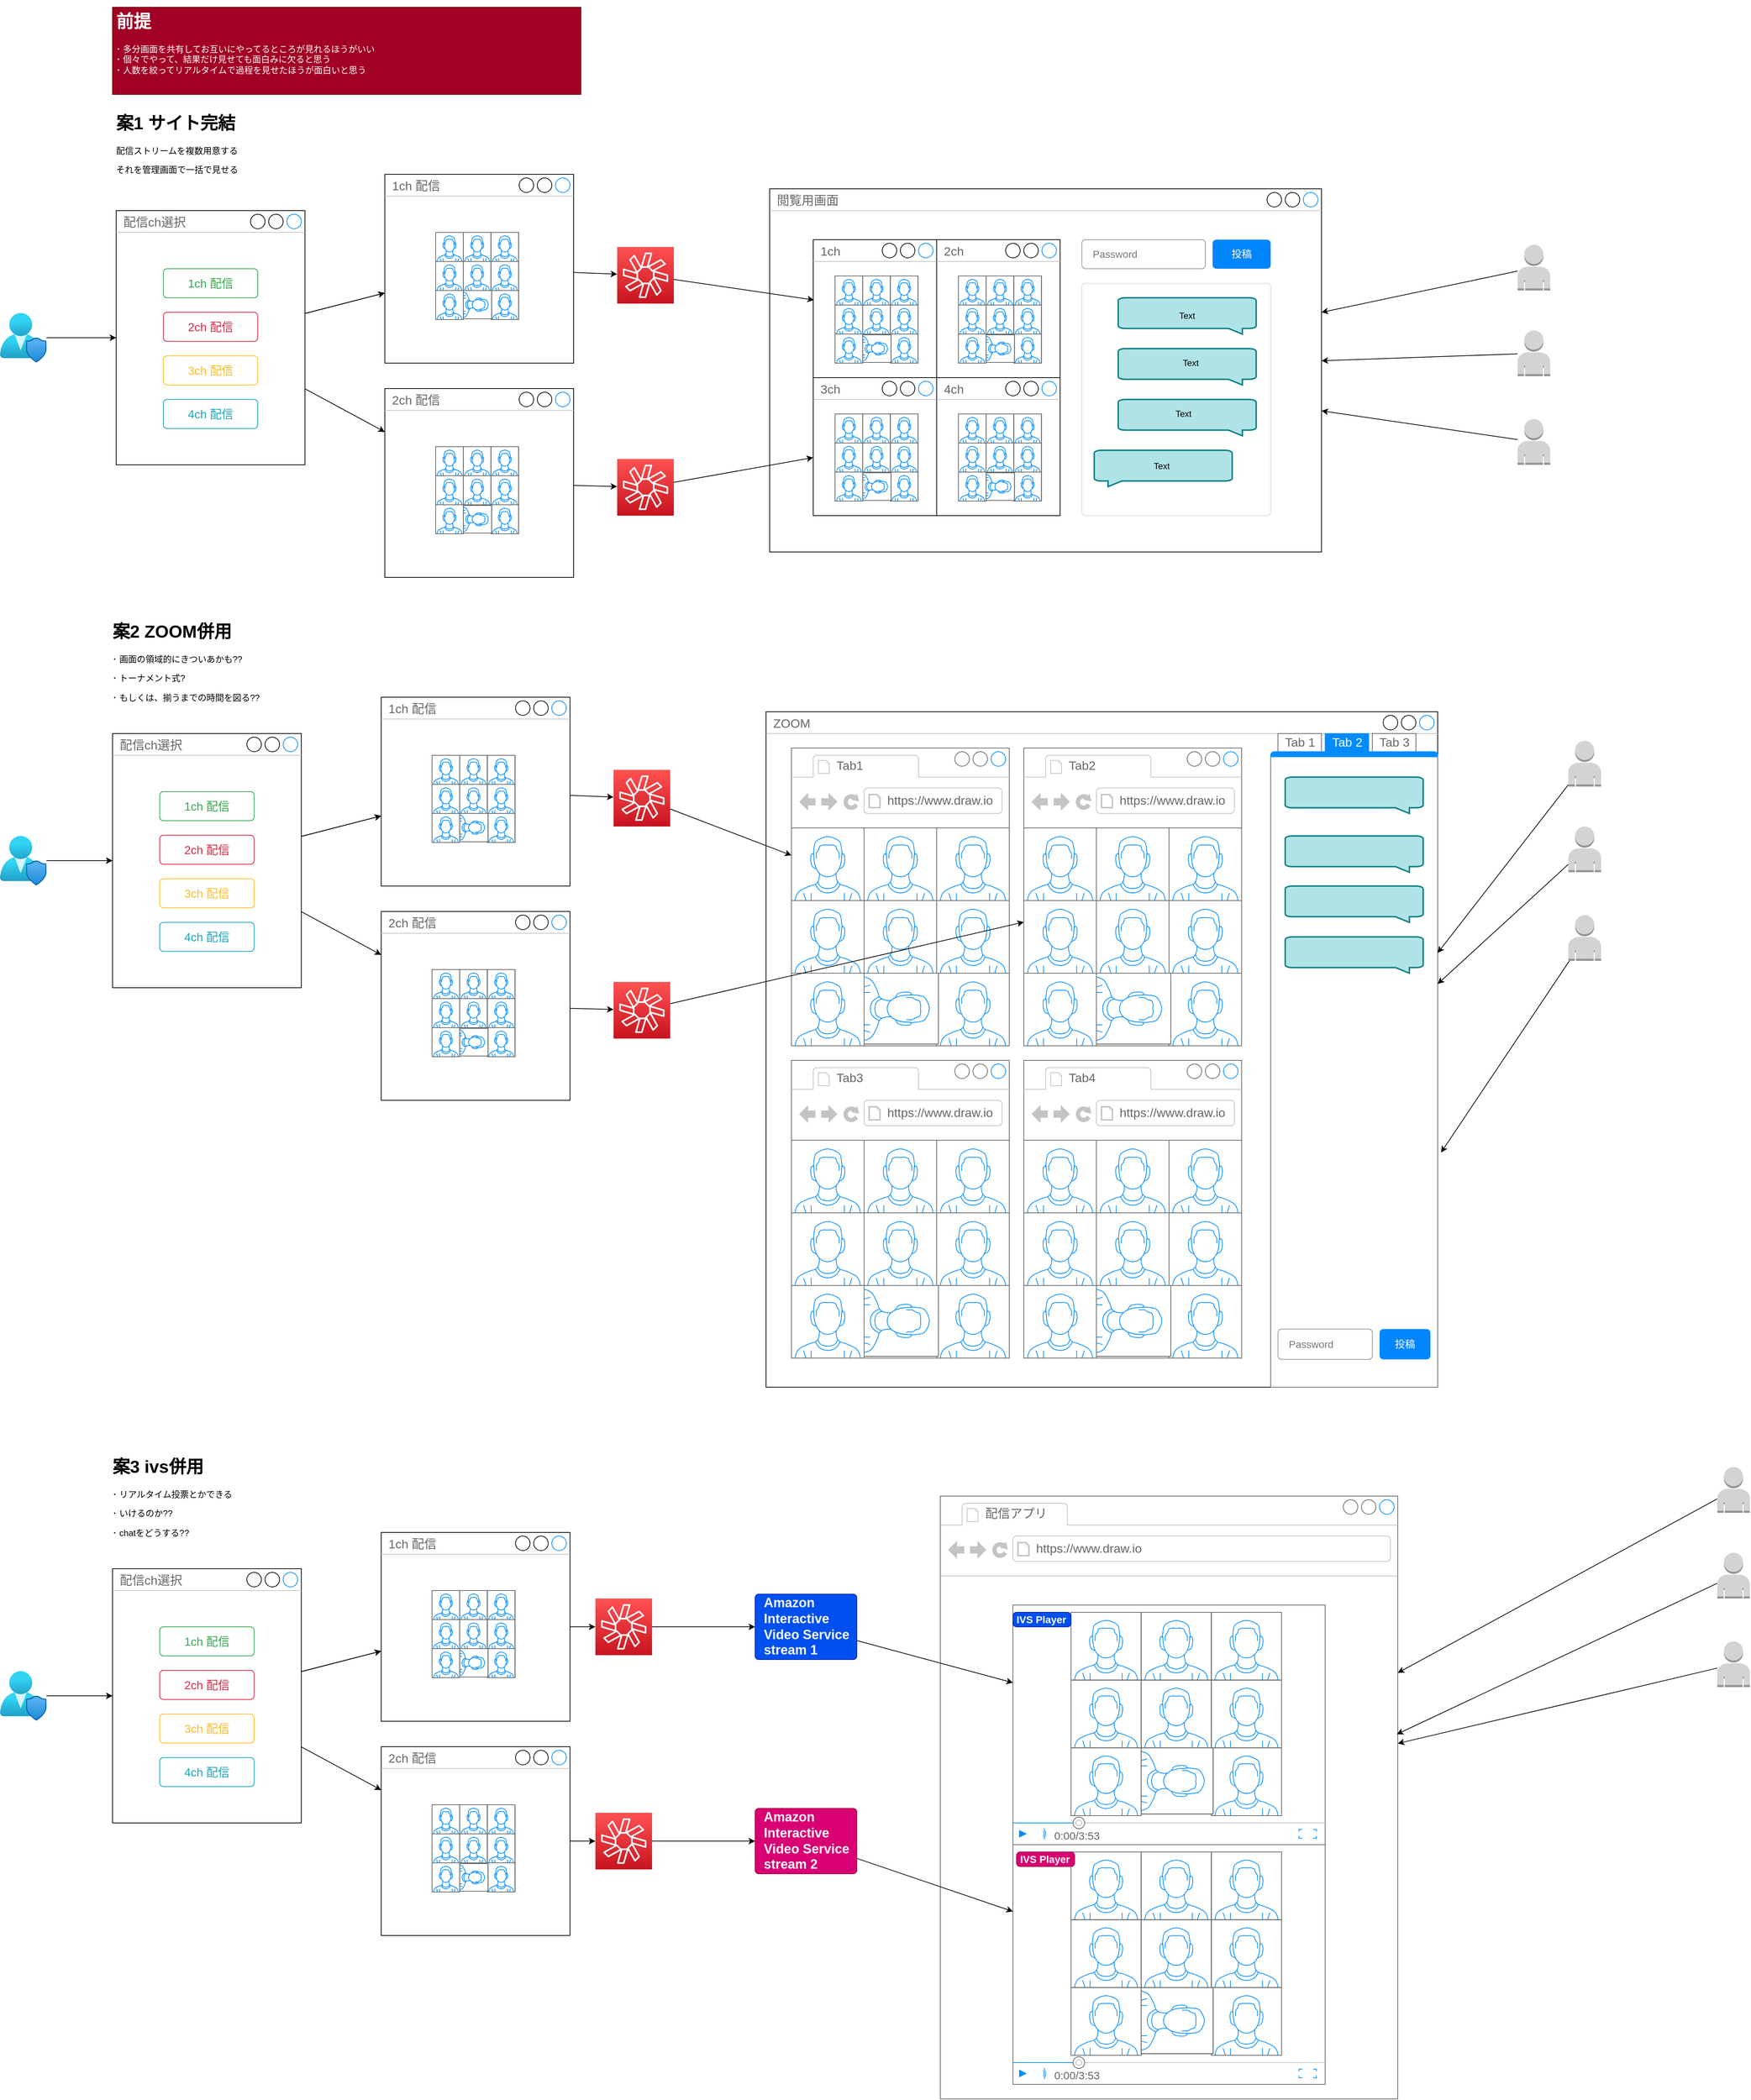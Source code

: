 <mxfile>
    <diagram id="GKDRzN0MEEb_0mSK_5NF" name="ページ1">
        <mxGraphModel dx="4390" dy="2522" grid="1" gridSize="10" guides="1" tooltips="1" connect="1" arrows="1" fold="1" page="1" pageScale="1" pageWidth="827" pageHeight="1169" math="0" shadow="0">
            <root>
                <mxCell id="0"/>
                <mxCell id="1" parent="0"/>
                <mxCell id="583" value="" style="strokeWidth=1;shadow=0;dashed=0;align=center;html=1;shape=mxgraph.mockup.containers.browserWindow;rSize=0;strokeColor=#666666;strokeColor2=#008cff;strokeColor3=#c4c4c4;mainText=,;recursiveResize=0;fontColor=#000000;" vertex="1" parent="1">
                    <mxGeometry x="395" y="1980" width="630" height="830" as="geometry"/>
                </mxCell>
                <mxCell id="584" value="配信アプリ" style="strokeWidth=1;shadow=0;dashed=0;align=center;html=1;shape=mxgraph.mockup.containers.anchor;fontSize=17;fontColor=#666666;align=left;" vertex="1" parent="583">
                    <mxGeometry x="60" y="12" width="110" height="26" as="geometry"/>
                </mxCell>
                <mxCell id="585" value="https://www.draw.io" style="strokeWidth=1;shadow=0;dashed=0;align=center;html=1;shape=mxgraph.mockup.containers.anchor;rSize=0;fontSize=17;fontColor=#666666;align=left;" vertex="1" parent="583">
                    <mxGeometry x="130" y="60" width="250" height="26" as="geometry"/>
                </mxCell>
                <mxCell id="599" value="" style="verticalLabelPosition=bottom;shadow=0;dashed=0;align=center;html=1;verticalAlign=top;strokeWidth=1;shape=mxgraph.mockup.containers.videoPlayer;strokeColor=#666666;strokeColor2=#008cff;strokeColor3=#c4c4c4;textColor=#666666;fillColor2=#008cff;barHeight=30;barPos=20;" vertex="1" parent="583">
                    <mxGeometry x="100" y="150" width="430" height="330" as="geometry"/>
                </mxCell>
                <mxCell id="586" value="" style="group" vertex="1" connectable="0" parent="583">
                    <mxGeometry x="180" y="160" width="290" height="280" as="geometry"/>
                </mxCell>
                <mxCell id="587" value="" style="verticalLabelPosition=bottom;shadow=0;dashed=0;align=center;html=1;verticalAlign=top;strokeWidth=1;shape=mxgraph.mockup.containers.userMale;strokeColor=#666666;strokeColor2=#008cff;" vertex="1" parent="586">
                    <mxGeometry width="96.667" height="93.333" as="geometry"/>
                </mxCell>
                <mxCell id="588" value="" style="verticalLabelPosition=bottom;shadow=0;dashed=0;align=center;html=1;verticalAlign=top;strokeWidth=1;shape=mxgraph.mockup.containers.userMale;strokeColor=#666666;strokeColor2=#008cff;" vertex="1" parent="586">
                    <mxGeometry x="96.667" width="96.667" height="93.333" as="geometry"/>
                </mxCell>
                <mxCell id="589" value="" style="verticalLabelPosition=bottom;shadow=0;dashed=0;align=center;html=1;verticalAlign=top;strokeWidth=1;shape=mxgraph.mockup.containers.userMale;strokeColor=#666666;strokeColor2=#008cff;" vertex="1" parent="586">
                    <mxGeometry x="193.333" width="96.667" height="93.333" as="geometry"/>
                </mxCell>
                <mxCell id="590" value="" style="verticalLabelPosition=bottom;shadow=0;dashed=0;align=center;html=1;verticalAlign=top;strokeWidth=1;shape=mxgraph.mockup.containers.userMale;strokeColor=#666666;strokeColor2=#008cff;" vertex="1" parent="586">
                    <mxGeometry y="93.333" width="96.667" height="93.333" as="geometry"/>
                </mxCell>
                <mxCell id="591" value="" style="verticalLabelPosition=bottom;shadow=0;dashed=0;align=center;html=1;verticalAlign=top;strokeWidth=1;shape=mxgraph.mockup.containers.userMale;strokeColor=#666666;strokeColor2=#008cff;" vertex="1" parent="586">
                    <mxGeometry x="96.667" y="93.333" width="96.667" height="93.333" as="geometry"/>
                </mxCell>
                <mxCell id="592" value="" style="verticalLabelPosition=bottom;shadow=0;dashed=0;align=center;html=1;verticalAlign=top;strokeWidth=1;shape=mxgraph.mockup.containers.userMale;strokeColor=#666666;strokeColor2=#008cff;" vertex="1" parent="586">
                    <mxGeometry x="193.333" y="93.333" width="96.667" height="93.333" as="geometry"/>
                </mxCell>
                <mxCell id="593" value="" style="verticalLabelPosition=bottom;shadow=0;dashed=0;align=center;html=1;verticalAlign=top;strokeWidth=1;shape=mxgraph.mockup.containers.userMale;strokeColor=#666666;strokeColor2=#008cff;" vertex="1" parent="586">
                    <mxGeometry x="193.333" y="186.667" width="96.667" height="93.333" as="geometry"/>
                </mxCell>
                <mxCell id="594" value="" style="verticalLabelPosition=bottom;shadow=0;dashed=0;align=center;html=1;verticalAlign=top;strokeWidth=1;shape=mxgraph.mockup.containers.userMale;strokeColor=#666666;strokeColor2=#008cff;direction=south;" vertex="1" parent="586">
                    <mxGeometry x="94.239" y="186.667" width="101.496" height="91.117" as="geometry"/>
                </mxCell>
                <mxCell id="595" value="" style="verticalLabelPosition=bottom;shadow=0;dashed=0;align=center;html=1;verticalAlign=top;strokeWidth=1;shape=mxgraph.mockup.containers.userMale;strokeColor=#666666;strokeColor2=#008cff;" vertex="1" parent="586">
                    <mxGeometry y="186.667" width="96.667" height="93.333" as="geometry"/>
                </mxCell>
                <mxCell id="601" value="" style="verticalLabelPosition=bottom;shadow=0;dashed=0;align=center;html=1;verticalAlign=top;strokeWidth=1;shape=mxgraph.mockup.containers.videoPlayer;strokeColor=#666666;strokeColor2=#008cff;strokeColor3=#c4c4c4;textColor=#666666;fillColor2=#008cff;barHeight=30;barPos=20;" vertex="1" parent="583">
                    <mxGeometry x="100" y="480" width="430" height="330" as="geometry"/>
                </mxCell>
                <mxCell id="602" value="" style="group" vertex="1" connectable="0" parent="583">
                    <mxGeometry x="180" y="490" width="290" height="280" as="geometry"/>
                </mxCell>
                <mxCell id="603" value="" style="verticalLabelPosition=bottom;shadow=0;dashed=0;align=center;html=1;verticalAlign=top;strokeWidth=1;shape=mxgraph.mockup.containers.userMale;strokeColor=#666666;strokeColor2=#008cff;" vertex="1" parent="602">
                    <mxGeometry width="96.667" height="93.333" as="geometry"/>
                </mxCell>
                <mxCell id="604" value="" style="verticalLabelPosition=bottom;shadow=0;dashed=0;align=center;html=1;verticalAlign=top;strokeWidth=1;shape=mxgraph.mockup.containers.userMale;strokeColor=#666666;strokeColor2=#008cff;" vertex="1" parent="602">
                    <mxGeometry x="96.667" width="96.667" height="93.333" as="geometry"/>
                </mxCell>
                <mxCell id="605" value="" style="verticalLabelPosition=bottom;shadow=0;dashed=0;align=center;html=1;verticalAlign=top;strokeWidth=1;shape=mxgraph.mockup.containers.userMale;strokeColor=#666666;strokeColor2=#008cff;" vertex="1" parent="602">
                    <mxGeometry x="193.333" width="96.667" height="93.333" as="geometry"/>
                </mxCell>
                <mxCell id="606" value="" style="verticalLabelPosition=bottom;shadow=0;dashed=0;align=center;html=1;verticalAlign=top;strokeWidth=1;shape=mxgraph.mockup.containers.userMale;strokeColor=#666666;strokeColor2=#008cff;" vertex="1" parent="602">
                    <mxGeometry y="93.333" width="96.667" height="93.333" as="geometry"/>
                </mxCell>
                <mxCell id="607" value="" style="verticalLabelPosition=bottom;shadow=0;dashed=0;align=center;html=1;verticalAlign=top;strokeWidth=1;shape=mxgraph.mockup.containers.userMale;strokeColor=#666666;strokeColor2=#008cff;" vertex="1" parent="602">
                    <mxGeometry x="96.667" y="93.333" width="96.667" height="93.333" as="geometry"/>
                </mxCell>
                <mxCell id="608" value="" style="verticalLabelPosition=bottom;shadow=0;dashed=0;align=center;html=1;verticalAlign=top;strokeWidth=1;shape=mxgraph.mockup.containers.userMale;strokeColor=#666666;strokeColor2=#008cff;" vertex="1" parent="602">
                    <mxGeometry x="193.333" y="93.333" width="96.667" height="93.333" as="geometry"/>
                </mxCell>
                <mxCell id="609" value="" style="verticalLabelPosition=bottom;shadow=0;dashed=0;align=center;html=1;verticalAlign=top;strokeWidth=1;shape=mxgraph.mockup.containers.userMale;strokeColor=#666666;strokeColor2=#008cff;" vertex="1" parent="602">
                    <mxGeometry x="193.333" y="186.667" width="96.667" height="93.333" as="geometry"/>
                </mxCell>
                <mxCell id="610" value="" style="verticalLabelPosition=bottom;shadow=0;dashed=0;align=center;html=1;verticalAlign=top;strokeWidth=1;shape=mxgraph.mockup.containers.userMale;strokeColor=#666666;strokeColor2=#008cff;direction=south;" vertex="1" parent="602">
                    <mxGeometry x="94.239" y="186.667" width="101.496" height="91.117" as="geometry"/>
                </mxCell>
                <mxCell id="611" value="" style="verticalLabelPosition=bottom;shadow=0;dashed=0;align=center;html=1;verticalAlign=top;strokeWidth=1;shape=mxgraph.mockup.containers.userMale;strokeColor=#666666;strokeColor2=#008cff;" vertex="1" parent="602">
                    <mxGeometry y="186.667" width="96.667" height="93.333" as="geometry"/>
                </mxCell>
                <mxCell id="618" value="IVS Player" style="html=1;shadow=0;dashed=0;shape=mxgraph.bootstrap.rrect;rSize=5;strokeColor=#001DBC;strokeWidth=1;fillColor=#0050ef;fontColor=#ffffff;whiteSpace=wrap;align=left;verticalAlign=middle;spacingLeft=0;fontStyle=1;fontSize=14;spacing=5;" vertex="1" parent="583">
                    <mxGeometry x="100" y="160" width="80" height="20" as="geometry"/>
                </mxCell>
                <mxCell id="619" value="IVS Player" style="html=1;shadow=0;dashed=0;shape=mxgraph.bootstrap.rrect;rSize=5;strokeColor=#A50040;strokeWidth=1;fillColor=#d80073;fontColor=#ffffff;whiteSpace=wrap;align=left;verticalAlign=middle;spacingLeft=0;fontStyle=1;fontSize=14;spacing=5;" vertex="1" parent="583">
                    <mxGeometry x="105" y="490" width="80" height="20" as="geometry"/>
                </mxCell>
                <mxCell id="282" value="ZOOM" style="strokeWidth=1;shadow=0;dashed=0;align=center;html=1;shape=mxgraph.mockup.containers.window;align=left;verticalAlign=top;spacingLeft=8;strokeColor2=#008cff;strokeColor3=#c4c4c4;fontColor=#666666;mainText=;fontSize=17;labelBackgroundColor=none;" parent="1" vertex="1">
                    <mxGeometry x="155" y="900" width="925" height="930" as="geometry"/>
                </mxCell>
                <mxCell id="383" value="" style="strokeWidth=1;shadow=0;dashed=0;align=center;html=1;shape=mxgraph.mockup.containers.browserWindow;rSize=0;strokeColor=#666666;strokeColor2=#008cff;strokeColor3=#c4c4c4;mainText=,;recursiveResize=0;fontColor=#000000;" parent="1" vertex="1">
                    <mxGeometry x="190" y="950" width="300" height="410" as="geometry"/>
                </mxCell>
                <mxCell id="384" value="Tab1" style="strokeWidth=1;shadow=0;dashed=0;align=center;html=1;shape=mxgraph.mockup.containers.anchor;fontSize=17;fontColor=#666666;align=left;" parent="383" vertex="1">
                    <mxGeometry x="60" y="12" width="110" height="26" as="geometry"/>
                </mxCell>
                <mxCell id="385" value="https://www.draw.io" style="strokeWidth=1;shadow=0;dashed=0;align=center;html=1;shape=mxgraph.mockup.containers.anchor;rSize=0;fontSize=17;fontColor=#666666;align=left;" parent="383" vertex="1">
                    <mxGeometry x="130" y="60" width="250" height="26" as="geometry"/>
                </mxCell>
                <mxCell id="386" value="" style="group" parent="383" vertex="1" connectable="0">
                    <mxGeometry y="110" width="300" height="300" as="geometry"/>
                </mxCell>
                <mxCell id="387" value="" style="verticalLabelPosition=bottom;shadow=0;dashed=0;align=center;html=1;verticalAlign=top;strokeWidth=1;shape=mxgraph.mockup.containers.userMale;strokeColor=#666666;strokeColor2=#008cff;" parent="386" vertex="1">
                    <mxGeometry width="100.0" height="100" as="geometry"/>
                </mxCell>
                <mxCell id="388" value="" style="verticalLabelPosition=bottom;shadow=0;dashed=0;align=center;html=1;verticalAlign=top;strokeWidth=1;shape=mxgraph.mockup.containers.userMale;strokeColor=#666666;strokeColor2=#008cff;" parent="386" vertex="1">
                    <mxGeometry x="100.0" width="100.0" height="100" as="geometry"/>
                </mxCell>
                <mxCell id="389" value="" style="verticalLabelPosition=bottom;shadow=0;dashed=0;align=center;html=1;verticalAlign=top;strokeWidth=1;shape=mxgraph.mockup.containers.userMale;strokeColor=#666666;strokeColor2=#008cff;" parent="386" vertex="1">
                    <mxGeometry x="200.0" width="100.0" height="100" as="geometry"/>
                </mxCell>
                <mxCell id="390" value="" style="verticalLabelPosition=bottom;shadow=0;dashed=0;align=center;html=1;verticalAlign=top;strokeWidth=1;shape=mxgraph.mockup.containers.userMale;strokeColor=#666666;strokeColor2=#008cff;" parent="386" vertex="1">
                    <mxGeometry y="100" width="100.0" height="100" as="geometry"/>
                </mxCell>
                <mxCell id="391" value="" style="verticalLabelPosition=bottom;shadow=0;dashed=0;align=center;html=1;verticalAlign=top;strokeWidth=1;shape=mxgraph.mockup.containers.userMale;strokeColor=#666666;strokeColor2=#008cff;" parent="386" vertex="1">
                    <mxGeometry x="100.0" y="100" width="100.0" height="100" as="geometry"/>
                </mxCell>
                <mxCell id="392" value="" style="verticalLabelPosition=bottom;shadow=0;dashed=0;align=center;html=1;verticalAlign=top;strokeWidth=1;shape=mxgraph.mockup.containers.userMale;strokeColor=#666666;strokeColor2=#008cff;" parent="386" vertex="1">
                    <mxGeometry x="200.0" y="100" width="100.0" height="100" as="geometry"/>
                </mxCell>
                <mxCell id="393" value="" style="verticalLabelPosition=bottom;shadow=0;dashed=0;align=center;html=1;verticalAlign=top;strokeWidth=1;shape=mxgraph.mockup.containers.userMale;strokeColor=#666666;strokeColor2=#008cff;" parent="386" vertex="1">
                    <mxGeometry x="200.0" y="200" width="100.0" height="100" as="geometry"/>
                </mxCell>
                <mxCell id="394" value="" style="verticalLabelPosition=bottom;shadow=0;dashed=0;align=center;html=1;verticalAlign=top;strokeWidth=1;shape=mxgraph.mockup.containers.userMale;strokeColor=#666666;strokeColor2=#008cff;direction=south;" parent="386" vertex="1">
                    <mxGeometry x="97.489" y="200" width="104.996" height="97.625" as="geometry"/>
                </mxCell>
                <mxCell id="395" value="" style="verticalLabelPosition=bottom;shadow=0;dashed=0;align=center;html=1;verticalAlign=top;strokeWidth=1;shape=mxgraph.mockup.containers.userMale;strokeColor=#666666;strokeColor2=#008cff;" parent="386" vertex="1">
                    <mxGeometry y="200" width="100.0" height="100" as="geometry"/>
                </mxCell>
                <mxCell id="2" value="閲覧用画面" style="strokeWidth=1;shadow=0;dashed=0;align=center;html=1;shape=mxgraph.mockup.containers.window;align=left;verticalAlign=top;spacingLeft=8;strokeColor2=#008cff;strokeColor3=#c4c4c4;fontColor=#666666;mainText=;fontSize=17;labelBackgroundColor=none;" parent="1" vertex="1">
                    <mxGeometry x="160" y="180" width="760" height="500" as="geometry"/>
                </mxCell>
                <mxCell id="4" value="&lt;h1&gt;案1 サイト完結&lt;/h1&gt;&lt;p&gt;配信ストリームを複数用意する&lt;/p&gt;&lt;p&gt;それを管理画面で一括で見せる&lt;/p&gt;" style="text;html=1;strokeColor=none;fillColor=none;spacing=5;spacingTop=-20;whiteSpace=wrap;overflow=hidden;rounded=0;" parent="1" vertex="1">
                    <mxGeometry x="-745" y="70" width="270" height="120" as="geometry"/>
                </mxCell>
                <mxCell id="32" value="" style="group" parent="1" vertex="1" connectable="0">
                    <mxGeometry x="220" y="250" width="170" height="190" as="geometry"/>
                </mxCell>
                <mxCell id="21" value="1ch" style="strokeWidth=1;shadow=0;dashed=0;align=center;html=1;shape=mxgraph.mockup.containers.window;align=left;verticalAlign=top;spacingLeft=8;strokeColor2=#008cff;strokeColor3=#c4c4c4;fontColor=#666666;mainText=;fontSize=17;labelBackgroundColor=none;" parent="32" vertex="1">
                    <mxGeometry width="170" height="190" as="geometry"/>
                </mxCell>
                <mxCell id="31" value="" style="group" parent="32" vertex="1" connectable="0">
                    <mxGeometry x="30" y="50" width="114.29" height="120" as="geometry"/>
                </mxCell>
                <mxCell id="22" value="" style="verticalLabelPosition=bottom;shadow=0;dashed=0;align=center;html=1;verticalAlign=top;strokeWidth=1;shape=mxgraph.mockup.containers.userMale;strokeColor=#666666;strokeColor2=#008cff;" parent="31" vertex="1">
                    <mxGeometry width="38.097" height="40" as="geometry"/>
                </mxCell>
                <mxCell id="23" value="" style="verticalLabelPosition=bottom;shadow=0;dashed=0;align=center;html=1;verticalAlign=top;strokeWidth=1;shape=mxgraph.mockup.containers.userMale;strokeColor=#666666;strokeColor2=#008cff;" parent="31" vertex="1">
                    <mxGeometry x="38.097" width="38.097" height="40" as="geometry"/>
                </mxCell>
                <mxCell id="24" value="" style="verticalLabelPosition=bottom;shadow=0;dashed=0;align=center;html=1;verticalAlign=top;strokeWidth=1;shape=mxgraph.mockup.containers.userMale;strokeColor=#666666;strokeColor2=#008cff;" parent="31" vertex="1">
                    <mxGeometry x="76.193" width="38.097" height="40" as="geometry"/>
                </mxCell>
                <mxCell id="25" value="" style="verticalLabelPosition=bottom;shadow=0;dashed=0;align=center;html=1;verticalAlign=top;strokeWidth=1;shape=mxgraph.mockup.containers.userMale;strokeColor=#666666;strokeColor2=#008cff;" parent="31" vertex="1">
                    <mxGeometry y="40" width="38.097" height="40" as="geometry"/>
                </mxCell>
                <mxCell id="26" value="" style="verticalLabelPosition=bottom;shadow=0;dashed=0;align=center;html=1;verticalAlign=top;strokeWidth=1;shape=mxgraph.mockup.containers.userMale;strokeColor=#666666;strokeColor2=#008cff;" parent="31" vertex="1">
                    <mxGeometry x="38.097" y="40" width="38.097" height="40" as="geometry"/>
                </mxCell>
                <mxCell id="27" value="" style="verticalLabelPosition=bottom;shadow=0;dashed=0;align=center;html=1;verticalAlign=top;strokeWidth=1;shape=mxgraph.mockup.containers.userMale;strokeColor=#666666;strokeColor2=#008cff;" parent="31" vertex="1">
                    <mxGeometry x="76.193" y="40" width="38.097" height="40" as="geometry"/>
                </mxCell>
                <mxCell id="28" value="" style="verticalLabelPosition=bottom;shadow=0;dashed=0;align=center;html=1;verticalAlign=top;strokeWidth=1;shape=mxgraph.mockup.containers.userMale;strokeColor=#666666;strokeColor2=#008cff;" parent="31" vertex="1">
                    <mxGeometry x="76.193" y="80" width="38.097" height="40" as="geometry"/>
                </mxCell>
                <mxCell id="29" value="" style="verticalLabelPosition=bottom;shadow=0;dashed=0;align=center;html=1;verticalAlign=top;strokeWidth=1;shape=mxgraph.mockup.containers.userMale;strokeColor=#666666;strokeColor2=#008cff;direction=south;" parent="31" vertex="1">
                    <mxGeometry x="37.145" y="80.952" width="40" height="38.097" as="geometry"/>
                </mxCell>
                <mxCell id="30" value="" style="verticalLabelPosition=bottom;shadow=0;dashed=0;align=center;html=1;verticalAlign=top;strokeWidth=1;shape=mxgraph.mockup.containers.userMale;strokeColor=#666666;strokeColor2=#008cff;" parent="31" vertex="1">
                    <mxGeometry y="80" width="38.097" height="40" as="geometry"/>
                </mxCell>
                <mxCell id="33" value="" style="group" parent="1" vertex="1" connectable="0">
                    <mxGeometry x="390" y="250" width="170" height="190" as="geometry"/>
                </mxCell>
                <mxCell id="34" value="2ch" style="strokeWidth=1;shadow=0;dashed=0;align=center;html=1;shape=mxgraph.mockup.containers.window;align=left;verticalAlign=top;spacingLeft=8;strokeColor2=#008cff;strokeColor3=#c4c4c4;fontColor=#666666;mainText=;fontSize=17;labelBackgroundColor=none;" parent="33" vertex="1">
                    <mxGeometry width="170" height="190" as="geometry"/>
                </mxCell>
                <mxCell id="35" value="" style="group" parent="33" vertex="1" connectable="0">
                    <mxGeometry x="30" y="50" width="114.29" height="120" as="geometry"/>
                </mxCell>
                <mxCell id="36" value="" style="verticalLabelPosition=bottom;shadow=0;dashed=0;align=center;html=1;verticalAlign=top;strokeWidth=1;shape=mxgraph.mockup.containers.userMale;strokeColor=#666666;strokeColor2=#008cff;" parent="35" vertex="1">
                    <mxGeometry width="38.097" height="40" as="geometry"/>
                </mxCell>
                <mxCell id="37" value="" style="verticalLabelPosition=bottom;shadow=0;dashed=0;align=center;html=1;verticalAlign=top;strokeWidth=1;shape=mxgraph.mockup.containers.userMale;strokeColor=#666666;strokeColor2=#008cff;" parent="35" vertex="1">
                    <mxGeometry x="38.097" width="38.097" height="40" as="geometry"/>
                </mxCell>
                <mxCell id="38" value="" style="verticalLabelPosition=bottom;shadow=0;dashed=0;align=center;html=1;verticalAlign=top;strokeWidth=1;shape=mxgraph.mockup.containers.userMale;strokeColor=#666666;strokeColor2=#008cff;" parent="35" vertex="1">
                    <mxGeometry x="76.193" width="38.097" height="40" as="geometry"/>
                </mxCell>
                <mxCell id="39" value="" style="verticalLabelPosition=bottom;shadow=0;dashed=0;align=center;html=1;verticalAlign=top;strokeWidth=1;shape=mxgraph.mockup.containers.userMale;strokeColor=#666666;strokeColor2=#008cff;" parent="35" vertex="1">
                    <mxGeometry y="40" width="38.097" height="40" as="geometry"/>
                </mxCell>
                <mxCell id="40" value="" style="verticalLabelPosition=bottom;shadow=0;dashed=0;align=center;html=1;verticalAlign=top;strokeWidth=1;shape=mxgraph.mockup.containers.userMale;strokeColor=#666666;strokeColor2=#008cff;" parent="35" vertex="1">
                    <mxGeometry x="38.097" y="40" width="38.097" height="40" as="geometry"/>
                </mxCell>
                <mxCell id="41" value="" style="verticalLabelPosition=bottom;shadow=0;dashed=0;align=center;html=1;verticalAlign=top;strokeWidth=1;shape=mxgraph.mockup.containers.userMale;strokeColor=#666666;strokeColor2=#008cff;" parent="35" vertex="1">
                    <mxGeometry x="76.193" y="40" width="38.097" height="40" as="geometry"/>
                </mxCell>
                <mxCell id="42" value="" style="verticalLabelPosition=bottom;shadow=0;dashed=0;align=center;html=1;verticalAlign=top;strokeWidth=1;shape=mxgraph.mockup.containers.userMale;strokeColor=#666666;strokeColor2=#008cff;" parent="35" vertex="1">
                    <mxGeometry x="76.193" y="80" width="38.097" height="40" as="geometry"/>
                </mxCell>
                <mxCell id="43" value="" style="verticalLabelPosition=bottom;shadow=0;dashed=0;align=center;html=1;verticalAlign=top;strokeWidth=1;shape=mxgraph.mockup.containers.userMale;strokeColor=#666666;strokeColor2=#008cff;direction=south;" parent="35" vertex="1">
                    <mxGeometry x="37.145" y="80.952" width="40" height="38.097" as="geometry"/>
                </mxCell>
                <mxCell id="44" value="" style="verticalLabelPosition=bottom;shadow=0;dashed=0;align=center;html=1;verticalAlign=top;strokeWidth=1;shape=mxgraph.mockup.containers.userMale;strokeColor=#666666;strokeColor2=#008cff;" parent="35" vertex="1">
                    <mxGeometry y="80" width="38.097" height="40" as="geometry"/>
                </mxCell>
                <mxCell id="45" value="" style="group" parent="1" vertex="1" connectable="0">
                    <mxGeometry x="220" y="440" width="170" height="190" as="geometry"/>
                </mxCell>
                <mxCell id="46" value="3ch" style="strokeWidth=1;shadow=0;dashed=0;align=center;html=1;shape=mxgraph.mockup.containers.window;align=left;verticalAlign=top;spacingLeft=8;strokeColor2=#008cff;strokeColor3=#c4c4c4;fontColor=#666666;mainText=;fontSize=17;labelBackgroundColor=none;" parent="45" vertex="1">
                    <mxGeometry width="170" height="190" as="geometry"/>
                </mxCell>
                <mxCell id="47" value="" style="group" parent="45" vertex="1" connectable="0">
                    <mxGeometry x="30" y="50" width="114.29" height="120" as="geometry"/>
                </mxCell>
                <mxCell id="48" value="" style="verticalLabelPosition=bottom;shadow=0;dashed=0;align=center;html=1;verticalAlign=top;strokeWidth=1;shape=mxgraph.mockup.containers.userMale;strokeColor=#666666;strokeColor2=#008cff;" parent="47" vertex="1">
                    <mxGeometry width="38.097" height="40" as="geometry"/>
                </mxCell>
                <mxCell id="49" value="" style="verticalLabelPosition=bottom;shadow=0;dashed=0;align=center;html=1;verticalAlign=top;strokeWidth=1;shape=mxgraph.mockup.containers.userMale;strokeColor=#666666;strokeColor2=#008cff;" parent="47" vertex="1">
                    <mxGeometry x="38.097" width="38.097" height="40" as="geometry"/>
                </mxCell>
                <mxCell id="50" value="" style="verticalLabelPosition=bottom;shadow=0;dashed=0;align=center;html=1;verticalAlign=top;strokeWidth=1;shape=mxgraph.mockup.containers.userMale;strokeColor=#666666;strokeColor2=#008cff;" parent="47" vertex="1">
                    <mxGeometry x="76.193" width="38.097" height="40" as="geometry"/>
                </mxCell>
                <mxCell id="51" value="" style="verticalLabelPosition=bottom;shadow=0;dashed=0;align=center;html=1;verticalAlign=top;strokeWidth=1;shape=mxgraph.mockup.containers.userMale;strokeColor=#666666;strokeColor2=#008cff;" parent="47" vertex="1">
                    <mxGeometry y="40" width="38.097" height="40" as="geometry"/>
                </mxCell>
                <mxCell id="52" value="" style="verticalLabelPosition=bottom;shadow=0;dashed=0;align=center;html=1;verticalAlign=top;strokeWidth=1;shape=mxgraph.mockup.containers.userMale;strokeColor=#666666;strokeColor2=#008cff;" parent="47" vertex="1">
                    <mxGeometry x="38.097" y="40" width="38.097" height="40" as="geometry"/>
                </mxCell>
                <mxCell id="53" value="" style="verticalLabelPosition=bottom;shadow=0;dashed=0;align=center;html=1;verticalAlign=top;strokeWidth=1;shape=mxgraph.mockup.containers.userMale;strokeColor=#666666;strokeColor2=#008cff;" parent="47" vertex="1">
                    <mxGeometry x="76.193" y="40" width="38.097" height="40" as="geometry"/>
                </mxCell>
                <mxCell id="54" value="" style="verticalLabelPosition=bottom;shadow=0;dashed=0;align=center;html=1;verticalAlign=top;strokeWidth=1;shape=mxgraph.mockup.containers.userMale;strokeColor=#666666;strokeColor2=#008cff;" parent="47" vertex="1">
                    <mxGeometry x="76.193" y="80" width="38.097" height="40" as="geometry"/>
                </mxCell>
                <mxCell id="55" value="" style="verticalLabelPosition=bottom;shadow=0;dashed=0;align=center;html=1;verticalAlign=top;strokeWidth=1;shape=mxgraph.mockup.containers.userMale;strokeColor=#666666;strokeColor2=#008cff;direction=south;" parent="47" vertex="1">
                    <mxGeometry x="37.145" y="80.952" width="40" height="38.097" as="geometry"/>
                </mxCell>
                <mxCell id="56" value="" style="verticalLabelPosition=bottom;shadow=0;dashed=0;align=center;html=1;verticalAlign=top;strokeWidth=1;shape=mxgraph.mockup.containers.userMale;strokeColor=#666666;strokeColor2=#008cff;" parent="47" vertex="1">
                    <mxGeometry y="80" width="38.097" height="40" as="geometry"/>
                </mxCell>
                <mxCell id="57" value="" style="group" parent="1" vertex="1" connectable="0">
                    <mxGeometry x="390" y="440" width="170" height="190" as="geometry"/>
                </mxCell>
                <mxCell id="58" value="4ch" style="strokeWidth=1;shadow=0;dashed=0;align=center;html=1;shape=mxgraph.mockup.containers.window;align=left;verticalAlign=top;spacingLeft=8;strokeColor2=#008cff;strokeColor3=#c4c4c4;fontColor=#666666;mainText=;fontSize=17;labelBackgroundColor=none;" parent="57" vertex="1">
                    <mxGeometry width="170" height="190" as="geometry"/>
                </mxCell>
                <mxCell id="59" value="" style="group" parent="57" vertex="1" connectable="0">
                    <mxGeometry x="30" y="50" width="114.29" height="120" as="geometry"/>
                </mxCell>
                <mxCell id="60" value="" style="verticalLabelPosition=bottom;shadow=0;dashed=0;align=center;html=1;verticalAlign=top;strokeWidth=1;shape=mxgraph.mockup.containers.userMale;strokeColor=#666666;strokeColor2=#008cff;" parent="59" vertex="1">
                    <mxGeometry width="38.097" height="40" as="geometry"/>
                </mxCell>
                <mxCell id="61" value="" style="verticalLabelPosition=bottom;shadow=0;dashed=0;align=center;html=1;verticalAlign=top;strokeWidth=1;shape=mxgraph.mockup.containers.userMale;strokeColor=#666666;strokeColor2=#008cff;" parent="59" vertex="1">
                    <mxGeometry x="38.097" width="38.097" height="40" as="geometry"/>
                </mxCell>
                <mxCell id="62" value="" style="verticalLabelPosition=bottom;shadow=0;dashed=0;align=center;html=1;verticalAlign=top;strokeWidth=1;shape=mxgraph.mockup.containers.userMale;strokeColor=#666666;strokeColor2=#008cff;" parent="59" vertex="1">
                    <mxGeometry x="76.193" width="38.097" height="40" as="geometry"/>
                </mxCell>
                <mxCell id="63" value="" style="verticalLabelPosition=bottom;shadow=0;dashed=0;align=center;html=1;verticalAlign=top;strokeWidth=1;shape=mxgraph.mockup.containers.userMale;strokeColor=#666666;strokeColor2=#008cff;" parent="59" vertex="1">
                    <mxGeometry y="40" width="38.097" height="40" as="geometry"/>
                </mxCell>
                <mxCell id="64" value="" style="verticalLabelPosition=bottom;shadow=0;dashed=0;align=center;html=1;verticalAlign=top;strokeWidth=1;shape=mxgraph.mockup.containers.userMale;strokeColor=#666666;strokeColor2=#008cff;" parent="59" vertex="1">
                    <mxGeometry x="38.097" y="40" width="38.097" height="40" as="geometry"/>
                </mxCell>
                <mxCell id="65" value="" style="verticalLabelPosition=bottom;shadow=0;dashed=0;align=center;html=1;verticalAlign=top;strokeWidth=1;shape=mxgraph.mockup.containers.userMale;strokeColor=#666666;strokeColor2=#008cff;" parent="59" vertex="1">
                    <mxGeometry x="76.193" y="40" width="38.097" height="40" as="geometry"/>
                </mxCell>
                <mxCell id="66" value="" style="verticalLabelPosition=bottom;shadow=0;dashed=0;align=center;html=1;verticalAlign=top;strokeWidth=1;shape=mxgraph.mockup.containers.userMale;strokeColor=#666666;strokeColor2=#008cff;" parent="59" vertex="1">
                    <mxGeometry x="76.193" y="80" width="38.097" height="40" as="geometry"/>
                </mxCell>
                <mxCell id="67" value="" style="verticalLabelPosition=bottom;shadow=0;dashed=0;align=center;html=1;verticalAlign=top;strokeWidth=1;shape=mxgraph.mockup.containers.userMale;strokeColor=#666666;strokeColor2=#008cff;direction=south;" parent="59" vertex="1">
                    <mxGeometry x="37.145" y="80.952" width="40" height="38.097" as="geometry"/>
                </mxCell>
                <mxCell id="68" value="" style="verticalLabelPosition=bottom;shadow=0;dashed=0;align=center;html=1;verticalAlign=top;strokeWidth=1;shape=mxgraph.mockup.containers.userMale;strokeColor=#666666;strokeColor2=#008cff;" parent="59" vertex="1">
                    <mxGeometry y="80" width="38.097" height="40" as="geometry"/>
                </mxCell>
                <mxCell id="83" value="" style="group" parent="1" vertex="1" connectable="0">
                    <mxGeometry x="-740" y="210" width="260" height="350" as="geometry"/>
                </mxCell>
                <mxCell id="70" value="配信ch選択" style="strokeWidth=1;shadow=0;dashed=0;align=center;html=1;shape=mxgraph.mockup.containers.window;align=left;verticalAlign=top;spacingLeft=8;strokeColor2=#008cff;strokeColor3=#c4c4c4;fontColor=#666666;mainText=;fontSize=17;labelBackgroundColor=none;" parent="83" vertex="1">
                    <mxGeometry width="260" height="350" as="geometry"/>
                </mxCell>
                <mxCell id="143" value="1ch 配信" style="html=1;shadow=0;dashed=0;shape=mxgraph.bootstrap.rrect;rSize=5;strokeColor=#33A64C;strokeWidth=1;fillColor=none;fontColor=#33A64C;whiteSpace=wrap;align=center;verticalAlign=middle;spacingLeft=0;fontStyle=0;fontSize=16;spacing=5;" parent="83" vertex="1">
                    <mxGeometry x="65" y="80" width="130" height="40" as="geometry"/>
                </mxCell>
                <mxCell id="144" value="2ch 配信" style="html=1;shadow=0;dashed=0;shape=mxgraph.bootstrap.rrect;rSize=5;strokeColor=#DB2843;strokeWidth=1;fillColor=none;fontColor=#DB2843;whiteSpace=wrap;align=center;verticalAlign=middle;spacingLeft=0;fontStyle=0;fontSize=16;spacing=5;" parent="83" vertex="1">
                    <mxGeometry x="65" y="140" width="130" height="40" as="geometry"/>
                </mxCell>
                <mxCell id="145" value="3ch 配信" style="html=1;shadow=0;dashed=0;shape=mxgraph.bootstrap.rrect;rSize=5;strokeColor=#FFBC26;strokeWidth=1;fillColor=none;fontColor=#FFBC26;whiteSpace=wrap;align=center;verticalAlign=middle;spacingLeft=0;fontStyle=0;fontSize=16;spacing=5;" parent="83" vertex="1">
                    <mxGeometry x="65" y="200" width="130" height="40" as="geometry"/>
                </mxCell>
                <mxCell id="146" value="4ch 配信" style="html=1;shadow=0;dashed=0;shape=mxgraph.bootstrap.rrect;rSize=5;strokeColor=#1CA5B8;strokeWidth=1;fillColor=none;fontColor=#1CA5B8;whiteSpace=wrap;align=center;verticalAlign=middle;spacingLeft=0;fontStyle=0;fontSize=16;spacing=5;" parent="83" vertex="1">
                    <mxGeometry x="65" y="260" width="130" height="40" as="geometry"/>
                </mxCell>
                <mxCell id="110" value="" style="group" parent="1" vertex="1" connectable="0">
                    <mxGeometry x="-370" y="160" width="260" height="260" as="geometry"/>
                </mxCell>
                <mxCell id="84" value="" style="group;fillColor=#b0e3e6;strokeColor=#0e8088;" parent="110" vertex="1" connectable="0">
                    <mxGeometry width="260" height="260" as="geometry"/>
                </mxCell>
                <mxCell id="85" value="1ch 配信" style="strokeWidth=1;shadow=0;dashed=0;align=center;html=1;shape=mxgraph.mockup.containers.window;align=left;verticalAlign=top;spacingLeft=8;strokeColor2=#008cff;strokeColor3=#c4c4c4;fontColor=#666666;mainText=;fontSize=17;labelBackgroundColor=none;" parent="84" vertex="1">
                    <mxGeometry width="260" height="260" as="geometry"/>
                </mxCell>
                <mxCell id="98" value="" style="group" parent="110" vertex="1" connectable="0">
                    <mxGeometry x="70" y="80" width="114.29" height="120" as="geometry"/>
                </mxCell>
                <mxCell id="99" value="" style="verticalLabelPosition=bottom;shadow=0;dashed=0;align=center;html=1;verticalAlign=top;strokeWidth=1;shape=mxgraph.mockup.containers.userMale;strokeColor=#666666;strokeColor2=#008cff;" parent="98" vertex="1">
                    <mxGeometry width="38.097" height="40" as="geometry"/>
                </mxCell>
                <mxCell id="100" value="" style="verticalLabelPosition=bottom;shadow=0;dashed=0;align=center;html=1;verticalAlign=top;strokeWidth=1;shape=mxgraph.mockup.containers.userMale;strokeColor=#666666;strokeColor2=#008cff;" parent="98" vertex="1">
                    <mxGeometry x="38.097" width="38.097" height="40" as="geometry"/>
                </mxCell>
                <mxCell id="101" value="" style="verticalLabelPosition=bottom;shadow=0;dashed=0;align=center;html=1;verticalAlign=top;strokeWidth=1;shape=mxgraph.mockup.containers.userMale;strokeColor=#666666;strokeColor2=#008cff;" parent="98" vertex="1">
                    <mxGeometry x="76.193" width="38.097" height="40" as="geometry"/>
                </mxCell>
                <mxCell id="102" value="" style="verticalLabelPosition=bottom;shadow=0;dashed=0;align=center;html=1;verticalAlign=top;strokeWidth=1;shape=mxgraph.mockup.containers.userMale;strokeColor=#666666;strokeColor2=#008cff;" parent="98" vertex="1">
                    <mxGeometry y="40" width="38.097" height="40" as="geometry"/>
                </mxCell>
                <mxCell id="103" value="" style="verticalLabelPosition=bottom;shadow=0;dashed=0;align=center;html=1;verticalAlign=top;strokeWidth=1;shape=mxgraph.mockup.containers.userMale;strokeColor=#666666;strokeColor2=#008cff;" parent="98" vertex="1">
                    <mxGeometry x="38.097" y="40" width="38.097" height="40" as="geometry"/>
                </mxCell>
                <mxCell id="104" value="" style="verticalLabelPosition=bottom;shadow=0;dashed=0;align=center;html=1;verticalAlign=top;strokeWidth=1;shape=mxgraph.mockup.containers.userMale;strokeColor=#666666;strokeColor2=#008cff;" parent="98" vertex="1">
                    <mxGeometry x="76.193" y="40" width="38.097" height="40" as="geometry"/>
                </mxCell>
                <mxCell id="105" value="" style="verticalLabelPosition=bottom;shadow=0;dashed=0;align=center;html=1;verticalAlign=top;strokeWidth=1;shape=mxgraph.mockup.containers.userMale;strokeColor=#666666;strokeColor2=#008cff;" parent="98" vertex="1">
                    <mxGeometry x="76.193" y="80" width="38.097" height="40" as="geometry"/>
                </mxCell>
                <mxCell id="106" value="" style="verticalLabelPosition=bottom;shadow=0;dashed=0;align=center;html=1;verticalAlign=top;strokeWidth=1;shape=mxgraph.mockup.containers.userMale;strokeColor=#666666;strokeColor2=#008cff;direction=south;" parent="98" vertex="1">
                    <mxGeometry x="37.14" y="80" width="40" height="39.05" as="geometry"/>
                </mxCell>
                <mxCell id="107" value="" style="verticalLabelPosition=bottom;shadow=0;dashed=0;align=center;html=1;verticalAlign=top;strokeWidth=1;shape=mxgraph.mockup.containers.userMale;strokeColor=#666666;strokeColor2=#008cff;" parent="98" vertex="1">
                    <mxGeometry y="80" width="38.097" height="40" as="geometry"/>
                </mxCell>
                <mxCell id="111" value="" style="group" parent="1" vertex="1" connectable="0">
                    <mxGeometry x="-370" y="455" width="260" height="260" as="geometry"/>
                </mxCell>
                <mxCell id="112" value="" style="group" parent="111" vertex="1" connectable="0">
                    <mxGeometry width="260" height="260" as="geometry"/>
                </mxCell>
                <mxCell id="113" value="2ch 配信" style="strokeWidth=1;shadow=0;dashed=0;align=center;html=1;shape=mxgraph.mockup.containers.window;align=left;verticalAlign=top;spacingLeft=8;strokeColor2=#008cff;strokeColor3=#c4c4c4;fontColor=#666666;mainText=;fontSize=17;labelBackgroundColor=none;" parent="112" vertex="1">
                    <mxGeometry width="260" height="260" as="geometry"/>
                </mxCell>
                <mxCell id="114" value="" style="group" parent="111" vertex="1" connectable="0">
                    <mxGeometry x="70" y="80" width="114.29" height="120" as="geometry"/>
                </mxCell>
                <mxCell id="115" value="" style="verticalLabelPosition=bottom;shadow=0;dashed=0;align=center;html=1;verticalAlign=top;strokeWidth=1;shape=mxgraph.mockup.containers.userMale;strokeColor=#666666;strokeColor2=#008cff;" parent="114" vertex="1">
                    <mxGeometry width="38.097" height="40" as="geometry"/>
                </mxCell>
                <mxCell id="116" value="" style="verticalLabelPosition=bottom;shadow=0;dashed=0;align=center;html=1;verticalAlign=top;strokeWidth=1;shape=mxgraph.mockup.containers.userMale;strokeColor=#666666;strokeColor2=#008cff;" parent="114" vertex="1">
                    <mxGeometry x="38.097" width="38.097" height="40" as="geometry"/>
                </mxCell>
                <mxCell id="117" value="" style="verticalLabelPosition=bottom;shadow=0;dashed=0;align=center;html=1;verticalAlign=top;strokeWidth=1;shape=mxgraph.mockup.containers.userMale;strokeColor=#666666;strokeColor2=#008cff;" parent="114" vertex="1">
                    <mxGeometry x="76.193" width="38.097" height="40" as="geometry"/>
                </mxCell>
                <mxCell id="118" value="" style="verticalLabelPosition=bottom;shadow=0;dashed=0;align=center;html=1;verticalAlign=top;strokeWidth=1;shape=mxgraph.mockup.containers.userMale;strokeColor=#666666;strokeColor2=#008cff;" parent="114" vertex="1">
                    <mxGeometry y="40" width="38.097" height="40" as="geometry"/>
                </mxCell>
                <mxCell id="119" value="" style="verticalLabelPosition=bottom;shadow=0;dashed=0;align=center;html=1;verticalAlign=top;strokeWidth=1;shape=mxgraph.mockup.containers.userMale;strokeColor=#666666;strokeColor2=#008cff;" parent="114" vertex="1">
                    <mxGeometry x="38.097" y="40" width="38.097" height="40" as="geometry"/>
                </mxCell>
                <mxCell id="120" value="" style="verticalLabelPosition=bottom;shadow=0;dashed=0;align=center;html=1;verticalAlign=top;strokeWidth=1;shape=mxgraph.mockup.containers.userMale;strokeColor=#666666;strokeColor2=#008cff;" parent="114" vertex="1">
                    <mxGeometry x="76.193" y="40" width="38.097" height="40" as="geometry"/>
                </mxCell>
                <mxCell id="121" value="" style="verticalLabelPosition=bottom;shadow=0;dashed=0;align=center;html=1;verticalAlign=top;strokeWidth=1;shape=mxgraph.mockup.containers.userMale;strokeColor=#666666;strokeColor2=#008cff;" parent="114" vertex="1">
                    <mxGeometry x="76.193" y="80" width="38.097" height="40" as="geometry"/>
                </mxCell>
                <mxCell id="122" value="" style="verticalLabelPosition=bottom;shadow=0;dashed=0;align=center;html=1;verticalAlign=top;strokeWidth=1;shape=mxgraph.mockup.containers.userMale;strokeColor=#666666;strokeColor2=#008cff;direction=south;" parent="114" vertex="1">
                    <mxGeometry x="37.145" y="80.952" width="40" height="38.097" as="geometry"/>
                </mxCell>
                <mxCell id="123" value="" style="verticalLabelPosition=bottom;shadow=0;dashed=0;align=center;html=1;verticalAlign=top;strokeWidth=1;shape=mxgraph.mockup.containers.userMale;strokeColor=#666666;strokeColor2=#008cff;" parent="114" vertex="1">
                    <mxGeometry y="80" width="38.097" height="40" as="geometry"/>
                </mxCell>
                <mxCell id="124" value="" style="edgeStyle=none;html=1;" parent="1" source="70" target="85" edge="1">
                    <mxGeometry relative="1" as="geometry"/>
                </mxCell>
                <mxCell id="125" value="" style="edgeStyle=none;html=1;" parent="1" source="70" target="85" edge="1">
                    <mxGeometry relative="1" as="geometry"/>
                </mxCell>
                <mxCell id="126" style="edgeStyle=none;html=1;" parent="1" source="70" target="113" edge="1">
                    <mxGeometry relative="1" as="geometry">
                        <mxPoint x="-460" y="390" as="targetPoint"/>
                    </mxGeometry>
                </mxCell>
                <mxCell id="129" style="edgeStyle=none;html=1;entryX=0.006;entryY=0.437;entryDx=0;entryDy=0;entryPerimeter=0;" parent="1" source="127" target="21" edge="1">
                    <mxGeometry relative="1" as="geometry"/>
                </mxCell>
                <mxCell id="127" value="" style="points=[[0,0,0],[0.25,0,0],[0.5,0,0],[0.75,0,0],[1,0,0],[0,1,0],[0.25,1,0],[0.5,1,0],[0.75,1,0],[1,1,0],[0,0.25,0],[0,0.5,0],[0,0.75,0],[1,0.25,0],[1,0.5,0],[1,0.75,0]];outlineConnect=0;fontColor=#232F3E;gradientColor=#FF5252;gradientDirection=north;fillColor=#C7131F;strokeColor=#ffffff;dashed=0;verticalLabelPosition=bottom;verticalAlign=top;align=center;html=1;fontSize=12;fontStyle=0;aspect=fixed;shape=mxgraph.aws4.resourceIcon;resIcon=mxgraph.aws4.chime;" parent="1" vertex="1">
                    <mxGeometry x="-50" y="260" width="78" height="78" as="geometry"/>
                </mxCell>
                <mxCell id="128" value="" style="edgeStyle=none;html=1;" parent="1" source="85" target="127" edge="1">
                    <mxGeometry relative="1" as="geometry"/>
                </mxCell>
                <mxCell id="132" style="edgeStyle=none;html=1;" parent="1" source="130" target="46" edge="1">
                    <mxGeometry relative="1" as="geometry"/>
                </mxCell>
                <mxCell id="130" value="" style="points=[[0,0,0],[0.25,0,0],[0.5,0,0],[0.75,0,0],[1,0,0],[0,1,0],[0.25,1,0],[0.5,1,0],[0.75,1,0],[1,1,0],[0,0.25,0],[0,0.5,0],[0,0.75,0],[1,0.25,0],[1,0.5,0],[1,0.75,0]];outlineConnect=0;fontColor=#232F3E;gradientColor=#FF5252;gradientDirection=north;fillColor=#C7131F;strokeColor=#ffffff;dashed=0;verticalLabelPosition=bottom;verticalAlign=top;align=center;html=1;fontSize=12;fontStyle=0;aspect=fixed;shape=mxgraph.aws4.resourceIcon;resIcon=mxgraph.aws4.chime;" parent="1" vertex="1">
                    <mxGeometry x="-50" y="552" width="78" height="78" as="geometry"/>
                </mxCell>
                <mxCell id="131" value="" style="edgeStyle=none;html=1;" parent="1" source="113" target="130" edge="1">
                    <mxGeometry relative="1" as="geometry"/>
                </mxCell>
                <mxCell id="133" value="&lt;h1&gt;前提&lt;/h1&gt;&lt;div&gt;･ 多分画面を共有してお互いにやってるところが見れるほうがいい&lt;/div&gt;&lt;div&gt;･ 個々でやって、結果だけ見せても面白みに欠ると思う&lt;/div&gt;&lt;div&gt;･ 人数を絞ってリアルタイムで過程を見せたほうが面白いと思う&lt;/div&gt;" style="text;html=1;strokeColor=#6F0000;fillColor=#a20025;spacing=5;spacingTop=-20;whiteSpace=wrap;overflow=hidden;rounded=0;fontColor=#ffffff;" parent="1" vertex="1">
                    <mxGeometry x="-745" y="-70" width="645" height="120" as="geometry"/>
                </mxCell>
                <mxCell id="151" value="Password" style="html=1;shadow=0;dashed=0;shape=mxgraph.bootstrap.rrect;rSize=5;strokeColor=#999999;fillColor=#ffffff;fontColor=#777777;whiteSpace=wrap;align=left;verticalAlign=middle;fontStyle=0;fontSize=14;spacing=15;" parent="1" vertex="1">
                    <mxGeometry x="590" y="250" width="170" height="40" as="geometry"/>
                </mxCell>
                <mxCell id="152" value="投稿" style="html=1;shadow=0;dashed=0;shape=mxgraph.bootstrap.rrect;rSize=5;strokeColor=none;fillColor=#0085FC;fontColor=#ffffff;whiteSpace=wrap;align=center;verticalAlign=middle;fontStyle=0;fontSize=14;spacing=14;" parent="1" vertex="1">
                    <mxGeometry x="770" y="250" width="80" height="40" as="geometry"/>
                </mxCell>
                <mxCell id="160" value="" style="html=1;shadow=0;dashed=0;shape=mxgraph.bootstrap.rrect;rSize=5;strokeColor=#DFDFDF;html=1;whiteSpace=wrap;fillColor=#FFFFFF;fontColor=#000000;" parent="1" vertex="1">
                    <mxGeometry x="590" y="310" width="260" height="320" as="geometry"/>
                </mxCell>
                <mxCell id="165" value="" style="html=1;verticalLabelPosition=bottom;align=center;labelBackgroundColor=#ffffff;verticalAlign=top;strokeWidth=2;strokeColor=#0e8088;shadow=0;dashed=0;shape=mxgraph.ios7.icons.message;fillColor=#b0e3e6;" parent="1" vertex="1">
                    <mxGeometry x="640" y="330" width="190" height="50" as="geometry"/>
                </mxCell>
                <mxCell id="170" value="" style="html=1;verticalLabelPosition=bottom;align=center;labelBackgroundColor=#ffffff;verticalAlign=top;strokeWidth=2;strokeColor=#0e8088;shadow=0;dashed=0;shape=mxgraph.ios7.icons.message;fillColor=#b0e3e6;" parent="1" vertex="1">
                    <mxGeometry x="640" y="400" width="190" height="50" as="geometry"/>
                </mxCell>
                <mxCell id="171" value="" style="html=1;verticalLabelPosition=bottom;align=center;labelBackgroundColor=#ffffff;verticalAlign=top;strokeWidth=2;strokeColor=#0e8088;shadow=0;dashed=0;shape=mxgraph.ios7.icons.message;fillColor=#b0e3e6;" parent="1" vertex="1">
                    <mxGeometry x="640" y="470" width="190" height="50" as="geometry"/>
                </mxCell>
                <mxCell id="172" value="" style="html=1;verticalLabelPosition=bottom;align=center;labelBackgroundColor=#ffffff;verticalAlign=top;strokeWidth=2;strokeColor=#0e8088;shadow=0;dashed=0;shape=mxgraph.ios7.icons.message;fillColor=#b0e3e6;flipH=1;" parent="1" vertex="1">
                    <mxGeometry x="607" y="540" width="190" height="50" as="geometry"/>
                </mxCell>
                <mxCell id="175" value="Text" style="text;html=1;align=center;verticalAlign=middle;whiteSpace=wrap;rounded=0;fontColor=#000000;" parent="1" vertex="1">
                    <mxGeometry x="715" y="345" width="40" height="20" as="geometry"/>
                </mxCell>
                <mxCell id="176" value="Text" style="text;html=1;align=center;verticalAlign=middle;whiteSpace=wrap;rounded=0;fontColor=#000000;" parent="1" vertex="1">
                    <mxGeometry x="720" y="410" width="40" height="20" as="geometry"/>
                </mxCell>
                <mxCell id="177" value="Text" style="text;html=1;align=center;verticalAlign=middle;whiteSpace=wrap;rounded=0;fontColor=#000000;" parent="1" vertex="1">
                    <mxGeometry x="710" y="480" width="40" height="20" as="geometry"/>
                </mxCell>
                <mxCell id="178" value="Text" style="text;html=1;align=center;verticalAlign=middle;whiteSpace=wrap;rounded=0;fontColor=#000000;" parent="1" vertex="1">
                    <mxGeometry x="680" y="552" width="40" height="20" as="geometry"/>
                </mxCell>
                <mxCell id="179" value="&lt;h1&gt;案2 ZOOM併用&lt;/h1&gt;&lt;p&gt;&lt;span&gt;･ 画面の領域的にきついあかも??&lt;/span&gt;&lt;/p&gt;&lt;p&gt;&lt;span&gt;･ トーナメント式?&lt;/span&gt;&lt;br&gt;&lt;/p&gt;&lt;p&gt;&lt;span&gt;･ もしくは、揃うまでの時間を図る??&lt;/span&gt;&lt;/p&gt;" style="text;html=1;strokeColor=none;fillColor=none;spacing=5;spacingTop=-20;whiteSpace=wrap;overflow=hidden;rounded=0;" parent="1" vertex="1">
                    <mxGeometry x="-750" y="770" width="830" height="120" as="geometry"/>
                </mxCell>
                <mxCell id="331" value="" style="group" parent="1" vertex="1" connectable="0">
                    <mxGeometry x="-745" y="930" width="260" height="350" as="geometry"/>
                </mxCell>
                <mxCell id="332" value="配信ch選択" style="strokeWidth=1;shadow=0;dashed=0;align=center;html=1;shape=mxgraph.mockup.containers.window;align=left;verticalAlign=top;spacingLeft=8;strokeColor2=#008cff;strokeColor3=#c4c4c4;fontColor=#666666;mainText=;fontSize=17;labelBackgroundColor=none;" parent="331" vertex="1">
                    <mxGeometry width="260" height="350" as="geometry"/>
                </mxCell>
                <mxCell id="333" value="1ch 配信" style="html=1;shadow=0;dashed=0;shape=mxgraph.bootstrap.rrect;rSize=5;strokeColor=#33A64C;strokeWidth=1;fillColor=none;fontColor=#33A64C;whiteSpace=wrap;align=center;verticalAlign=middle;spacingLeft=0;fontStyle=0;fontSize=16;spacing=5;" parent="331" vertex="1">
                    <mxGeometry x="65" y="80" width="130" height="40" as="geometry"/>
                </mxCell>
                <mxCell id="334" value="2ch 配信" style="html=1;shadow=0;dashed=0;shape=mxgraph.bootstrap.rrect;rSize=5;strokeColor=#DB2843;strokeWidth=1;fillColor=none;fontColor=#DB2843;whiteSpace=wrap;align=center;verticalAlign=middle;spacingLeft=0;fontStyle=0;fontSize=16;spacing=5;" parent="331" vertex="1">
                    <mxGeometry x="65" y="140" width="130" height="40" as="geometry"/>
                </mxCell>
                <mxCell id="335" value="3ch 配信" style="html=1;shadow=0;dashed=0;shape=mxgraph.bootstrap.rrect;rSize=5;strokeColor=#FFBC26;strokeWidth=1;fillColor=none;fontColor=#FFBC26;whiteSpace=wrap;align=center;verticalAlign=middle;spacingLeft=0;fontStyle=0;fontSize=16;spacing=5;" parent="331" vertex="1">
                    <mxGeometry x="65" y="200" width="130" height="40" as="geometry"/>
                </mxCell>
                <mxCell id="336" value="4ch 配信" style="html=1;shadow=0;dashed=0;shape=mxgraph.bootstrap.rrect;rSize=5;strokeColor=#1CA5B8;strokeWidth=1;fillColor=none;fontColor=#1CA5B8;whiteSpace=wrap;align=center;verticalAlign=middle;spacingLeft=0;fontStyle=0;fontSize=16;spacing=5;" parent="331" vertex="1">
                    <mxGeometry x="65" y="260" width="130" height="40" as="geometry"/>
                </mxCell>
                <mxCell id="337" value="" style="group" parent="1" vertex="1" connectable="0">
                    <mxGeometry x="-375" y="880" width="260" height="260" as="geometry"/>
                </mxCell>
                <mxCell id="338" value="" style="group" parent="337" vertex="1" connectable="0">
                    <mxGeometry width="260" height="260" as="geometry"/>
                </mxCell>
                <mxCell id="339" value="1ch 配信" style="strokeWidth=1;shadow=0;dashed=0;align=center;html=1;shape=mxgraph.mockup.containers.window;align=left;verticalAlign=top;spacingLeft=8;strokeColor2=#008cff;strokeColor3=#c4c4c4;fontColor=#666666;mainText=;fontSize=17;labelBackgroundColor=none;" parent="338" vertex="1">
                    <mxGeometry width="260" height="260" as="geometry"/>
                </mxCell>
                <mxCell id="340" value="" style="group" parent="337" vertex="1" connectable="0">
                    <mxGeometry x="70" y="80" width="114.29" height="120" as="geometry"/>
                </mxCell>
                <mxCell id="341" value="" style="verticalLabelPosition=bottom;shadow=0;dashed=0;align=center;html=1;verticalAlign=top;strokeWidth=1;shape=mxgraph.mockup.containers.userMale;strokeColor=#666666;strokeColor2=#008cff;" parent="340" vertex="1">
                    <mxGeometry width="38.097" height="40" as="geometry"/>
                </mxCell>
                <mxCell id="342" value="" style="verticalLabelPosition=bottom;shadow=0;dashed=0;align=center;html=1;verticalAlign=top;strokeWidth=1;shape=mxgraph.mockup.containers.userMale;strokeColor=#666666;strokeColor2=#008cff;" parent="340" vertex="1">
                    <mxGeometry x="38.097" width="38.097" height="40" as="geometry"/>
                </mxCell>
                <mxCell id="343" value="" style="verticalLabelPosition=bottom;shadow=0;dashed=0;align=center;html=1;verticalAlign=top;strokeWidth=1;shape=mxgraph.mockup.containers.userMale;strokeColor=#666666;strokeColor2=#008cff;" parent="340" vertex="1">
                    <mxGeometry x="76.193" width="38.097" height="40" as="geometry"/>
                </mxCell>
                <mxCell id="344" value="" style="verticalLabelPosition=bottom;shadow=0;dashed=0;align=center;html=1;verticalAlign=top;strokeWidth=1;shape=mxgraph.mockup.containers.userMale;strokeColor=#666666;strokeColor2=#008cff;" parent="340" vertex="1">
                    <mxGeometry y="40" width="38.097" height="40" as="geometry"/>
                </mxCell>
                <mxCell id="345" value="" style="verticalLabelPosition=bottom;shadow=0;dashed=0;align=center;html=1;verticalAlign=top;strokeWidth=1;shape=mxgraph.mockup.containers.userMale;strokeColor=#666666;strokeColor2=#008cff;" parent="340" vertex="1">
                    <mxGeometry x="38.097" y="40" width="38.097" height="40" as="geometry"/>
                </mxCell>
                <mxCell id="346" value="" style="verticalLabelPosition=bottom;shadow=0;dashed=0;align=center;html=1;verticalAlign=top;strokeWidth=1;shape=mxgraph.mockup.containers.userMale;strokeColor=#666666;strokeColor2=#008cff;" parent="340" vertex="1">
                    <mxGeometry x="76.193" y="40" width="38.097" height="40" as="geometry"/>
                </mxCell>
                <mxCell id="347" value="" style="verticalLabelPosition=bottom;shadow=0;dashed=0;align=center;html=1;verticalAlign=top;strokeWidth=1;shape=mxgraph.mockup.containers.userMale;strokeColor=#666666;strokeColor2=#008cff;" parent="340" vertex="1">
                    <mxGeometry x="76.193" y="80" width="38.097" height="40" as="geometry"/>
                </mxCell>
                <mxCell id="348" value="" style="verticalLabelPosition=bottom;shadow=0;dashed=0;align=center;html=1;verticalAlign=top;strokeWidth=1;shape=mxgraph.mockup.containers.userMale;strokeColor=#666666;strokeColor2=#008cff;direction=south;" parent="340" vertex="1">
                    <mxGeometry x="37.14" y="80" width="40" height="39.05" as="geometry"/>
                </mxCell>
                <mxCell id="349" value="" style="verticalLabelPosition=bottom;shadow=0;dashed=0;align=center;html=1;verticalAlign=top;strokeWidth=1;shape=mxgraph.mockup.containers.userMale;strokeColor=#666666;strokeColor2=#008cff;" parent="340" vertex="1">
                    <mxGeometry y="80" width="38.097" height="40" as="geometry"/>
                </mxCell>
                <mxCell id="350" value="" style="group" parent="1" vertex="1" connectable="0">
                    <mxGeometry x="-375" y="1175" width="260" height="260" as="geometry"/>
                </mxCell>
                <mxCell id="351" value="" style="group" parent="350" vertex="1" connectable="0">
                    <mxGeometry width="260" height="260" as="geometry"/>
                </mxCell>
                <mxCell id="352" value="2ch 配信" style="strokeWidth=1;shadow=0;dashed=0;align=center;html=1;shape=mxgraph.mockup.containers.window;align=left;verticalAlign=top;spacingLeft=8;strokeColor2=#008cff;strokeColor3=#c4c4c4;fontColor=#666666;mainText=;fontSize=17;labelBackgroundColor=none;" parent="351" vertex="1">
                    <mxGeometry width="260" height="260" as="geometry"/>
                </mxCell>
                <mxCell id="353" value="" style="group" parent="350" vertex="1" connectable="0">
                    <mxGeometry x="70" y="80" width="114.29" height="120" as="geometry"/>
                </mxCell>
                <mxCell id="354" value="" style="verticalLabelPosition=bottom;shadow=0;dashed=0;align=center;html=1;verticalAlign=top;strokeWidth=1;shape=mxgraph.mockup.containers.userMale;strokeColor=#666666;strokeColor2=#008cff;" parent="353" vertex="1">
                    <mxGeometry width="38.097" height="40" as="geometry"/>
                </mxCell>
                <mxCell id="355" value="" style="verticalLabelPosition=bottom;shadow=0;dashed=0;align=center;html=1;verticalAlign=top;strokeWidth=1;shape=mxgraph.mockup.containers.userMale;strokeColor=#666666;strokeColor2=#008cff;" parent="353" vertex="1">
                    <mxGeometry x="38.097" width="38.097" height="40" as="geometry"/>
                </mxCell>
                <mxCell id="356" value="" style="verticalLabelPosition=bottom;shadow=0;dashed=0;align=center;html=1;verticalAlign=top;strokeWidth=1;shape=mxgraph.mockup.containers.userMale;strokeColor=#666666;strokeColor2=#008cff;" parent="353" vertex="1">
                    <mxGeometry x="76.193" width="38.097" height="40" as="geometry"/>
                </mxCell>
                <mxCell id="357" value="" style="verticalLabelPosition=bottom;shadow=0;dashed=0;align=center;html=1;verticalAlign=top;strokeWidth=1;shape=mxgraph.mockup.containers.userMale;strokeColor=#666666;strokeColor2=#008cff;" parent="353" vertex="1">
                    <mxGeometry y="40" width="38.097" height="40" as="geometry"/>
                </mxCell>
                <mxCell id="358" value="" style="verticalLabelPosition=bottom;shadow=0;dashed=0;align=center;html=1;verticalAlign=top;strokeWidth=1;shape=mxgraph.mockup.containers.userMale;strokeColor=#666666;strokeColor2=#008cff;" parent="353" vertex="1">
                    <mxGeometry x="38.097" y="40" width="38.097" height="40" as="geometry"/>
                </mxCell>
                <mxCell id="359" value="" style="verticalLabelPosition=bottom;shadow=0;dashed=0;align=center;html=1;verticalAlign=top;strokeWidth=1;shape=mxgraph.mockup.containers.userMale;strokeColor=#666666;strokeColor2=#008cff;" parent="353" vertex="1">
                    <mxGeometry x="76.193" y="40" width="38.097" height="40" as="geometry"/>
                </mxCell>
                <mxCell id="360" value="" style="verticalLabelPosition=bottom;shadow=0;dashed=0;align=center;html=1;verticalAlign=top;strokeWidth=1;shape=mxgraph.mockup.containers.userMale;strokeColor=#666666;strokeColor2=#008cff;" parent="353" vertex="1">
                    <mxGeometry x="76.193" y="80" width="38.097" height="40" as="geometry"/>
                </mxCell>
                <mxCell id="361" value="" style="verticalLabelPosition=bottom;shadow=0;dashed=0;align=center;html=1;verticalAlign=top;strokeWidth=1;shape=mxgraph.mockup.containers.userMale;strokeColor=#666666;strokeColor2=#008cff;direction=south;" parent="353" vertex="1">
                    <mxGeometry x="37.145" y="80.952" width="40" height="38.097" as="geometry"/>
                </mxCell>
                <mxCell id="362" value="" style="verticalLabelPosition=bottom;shadow=0;dashed=0;align=center;html=1;verticalAlign=top;strokeWidth=1;shape=mxgraph.mockup.containers.userMale;strokeColor=#666666;strokeColor2=#008cff;" parent="353" vertex="1">
                    <mxGeometry y="80" width="38.097" height="40" as="geometry"/>
                </mxCell>
                <mxCell id="363" value="" style="edgeStyle=none;html=1;" parent="1" source="332" target="339" edge="1">
                    <mxGeometry relative="1" as="geometry"/>
                </mxCell>
                <mxCell id="364" value="" style="edgeStyle=none;html=1;" parent="1" source="332" target="339" edge="1">
                    <mxGeometry relative="1" as="geometry"/>
                </mxCell>
                <mxCell id="365" style="edgeStyle=none;html=1;" parent="1" source="332" target="352" edge="1">
                    <mxGeometry relative="1" as="geometry">
                        <mxPoint x="-465" y="1110" as="targetPoint"/>
                    </mxGeometry>
                </mxCell>
                <mxCell id="366" style="edgeStyle=none;html=1;" parent="1" source="367" target="383" edge="1">
                    <mxGeometry relative="1" as="geometry">
                        <mxPoint x="331.02" y="1173.03" as="targetPoint"/>
                    </mxGeometry>
                </mxCell>
                <mxCell id="367" value="" style="points=[[0,0,0],[0.25,0,0],[0.5,0,0],[0.75,0,0],[1,0,0],[0,1,0],[0.25,1,0],[0.5,1,0],[0.75,1,0],[1,1,0],[0,0.25,0],[0,0.5,0],[0,0.75,0],[1,0.25,0],[1,0.5,0],[1,0.75,0]];outlineConnect=0;fontColor=#232F3E;gradientColor=#FF5252;gradientDirection=north;fillColor=#C7131F;strokeColor=#ffffff;dashed=0;verticalLabelPosition=bottom;verticalAlign=top;align=center;html=1;fontSize=12;fontStyle=0;aspect=fixed;shape=mxgraph.aws4.resourceIcon;resIcon=mxgraph.aws4.chime;" parent="1" vertex="1">
                    <mxGeometry x="-55" y="980" width="78" height="78" as="geometry"/>
                </mxCell>
                <mxCell id="368" value="" style="edgeStyle=none;html=1;" parent="1" source="339" target="367" edge="1">
                    <mxGeometry relative="1" as="geometry"/>
                </mxCell>
                <mxCell id="369" style="edgeStyle=none;html=1;" parent="1" source="370" target="396" edge="1">
                    <mxGeometry relative="1" as="geometry">
                        <mxPoint x="215.0" y="1471.092" as="targetPoint"/>
                    </mxGeometry>
                </mxCell>
                <mxCell id="370" value="" style="points=[[0,0,0],[0.25,0,0],[0.5,0,0],[0.75,0,0],[1,0,0],[0,1,0],[0.25,1,0],[0.5,1,0],[0.75,1,0],[1,1,0],[0,0.25,0],[0,0.5,0],[0,0.75,0],[1,0.25,0],[1,0.5,0],[1,0.75,0]];outlineConnect=0;fontColor=#232F3E;gradientColor=#FF5252;gradientDirection=north;fillColor=#C7131F;strokeColor=#ffffff;dashed=0;verticalLabelPosition=bottom;verticalAlign=top;align=center;html=1;fontSize=12;fontStyle=0;aspect=fixed;shape=mxgraph.aws4.resourceIcon;resIcon=mxgraph.aws4.chime;" parent="1" vertex="1">
                    <mxGeometry x="-55" y="1272" width="78" height="78" as="geometry"/>
                </mxCell>
                <mxCell id="371" value="" style="edgeStyle=none;html=1;" parent="1" source="352" target="370" edge="1">
                    <mxGeometry relative="1" as="geometry"/>
                </mxCell>
                <mxCell id="396" value="" style="strokeWidth=1;shadow=0;dashed=0;align=center;html=1;shape=mxgraph.mockup.containers.browserWindow;rSize=0;strokeColor=#666666;strokeColor2=#008cff;strokeColor3=#c4c4c4;mainText=,;recursiveResize=0;fontColor=#000000;" parent="1" vertex="1">
                    <mxGeometry x="510" y="950" width="300" height="410" as="geometry"/>
                </mxCell>
                <mxCell id="397" value="Tab2" style="strokeWidth=1;shadow=0;dashed=0;align=center;html=1;shape=mxgraph.mockup.containers.anchor;fontSize=17;fontColor=#666666;align=left;" parent="396" vertex="1">
                    <mxGeometry x="60" y="12" width="110" height="26" as="geometry"/>
                </mxCell>
                <mxCell id="398" value="https://www.draw.io" style="strokeWidth=1;shadow=0;dashed=0;align=center;html=1;shape=mxgraph.mockup.containers.anchor;rSize=0;fontSize=17;fontColor=#666666;align=left;" parent="396" vertex="1">
                    <mxGeometry x="130" y="60" width="250" height="26" as="geometry"/>
                </mxCell>
                <mxCell id="399" value="" style="group" parent="396" vertex="1" connectable="0">
                    <mxGeometry y="110" width="300" height="300" as="geometry"/>
                </mxCell>
                <mxCell id="400" value="" style="verticalLabelPosition=bottom;shadow=0;dashed=0;align=center;html=1;verticalAlign=top;strokeWidth=1;shape=mxgraph.mockup.containers.userMale;strokeColor=#666666;strokeColor2=#008cff;" parent="399" vertex="1">
                    <mxGeometry width="100.0" height="100" as="geometry"/>
                </mxCell>
                <mxCell id="401" value="" style="verticalLabelPosition=bottom;shadow=0;dashed=0;align=center;html=1;verticalAlign=top;strokeWidth=1;shape=mxgraph.mockup.containers.userMale;strokeColor=#666666;strokeColor2=#008cff;" parent="399" vertex="1">
                    <mxGeometry x="100.0" width="100.0" height="100" as="geometry"/>
                </mxCell>
                <mxCell id="402" value="" style="verticalLabelPosition=bottom;shadow=0;dashed=0;align=center;html=1;verticalAlign=top;strokeWidth=1;shape=mxgraph.mockup.containers.userMale;strokeColor=#666666;strokeColor2=#008cff;" parent="399" vertex="1">
                    <mxGeometry x="200.0" width="100.0" height="100" as="geometry"/>
                </mxCell>
                <mxCell id="403" value="" style="verticalLabelPosition=bottom;shadow=0;dashed=0;align=center;html=1;verticalAlign=top;strokeWidth=1;shape=mxgraph.mockup.containers.userMale;strokeColor=#666666;strokeColor2=#008cff;" parent="399" vertex="1">
                    <mxGeometry y="100" width="100.0" height="100" as="geometry"/>
                </mxCell>
                <mxCell id="404" value="" style="verticalLabelPosition=bottom;shadow=0;dashed=0;align=center;html=1;verticalAlign=top;strokeWidth=1;shape=mxgraph.mockup.containers.userMale;strokeColor=#666666;strokeColor2=#008cff;" parent="399" vertex="1">
                    <mxGeometry x="100.0" y="100" width="100.0" height="100" as="geometry"/>
                </mxCell>
                <mxCell id="405" value="" style="verticalLabelPosition=bottom;shadow=0;dashed=0;align=center;html=1;verticalAlign=top;strokeWidth=1;shape=mxgraph.mockup.containers.userMale;strokeColor=#666666;strokeColor2=#008cff;" parent="399" vertex="1">
                    <mxGeometry x="200.0" y="100" width="100.0" height="100" as="geometry"/>
                </mxCell>
                <mxCell id="406" value="" style="verticalLabelPosition=bottom;shadow=0;dashed=0;align=center;html=1;verticalAlign=top;strokeWidth=1;shape=mxgraph.mockup.containers.userMale;strokeColor=#666666;strokeColor2=#008cff;" parent="399" vertex="1">
                    <mxGeometry x="200.0" y="200" width="100.0" height="100" as="geometry"/>
                </mxCell>
                <mxCell id="407" value="" style="verticalLabelPosition=bottom;shadow=0;dashed=0;align=center;html=1;verticalAlign=top;strokeWidth=1;shape=mxgraph.mockup.containers.userMale;strokeColor=#666666;strokeColor2=#008cff;direction=south;" parent="399" vertex="1">
                    <mxGeometry x="97.489" y="200" width="104.996" height="97.625" as="geometry"/>
                </mxCell>
                <mxCell id="408" value="" style="verticalLabelPosition=bottom;shadow=0;dashed=0;align=center;html=1;verticalAlign=top;strokeWidth=1;shape=mxgraph.mockup.containers.userMale;strokeColor=#666666;strokeColor2=#008cff;" parent="399" vertex="1">
                    <mxGeometry y="200" width="100.0" height="100" as="geometry"/>
                </mxCell>
                <mxCell id="409" value="" style="strokeWidth=1;shadow=0;dashed=0;align=center;html=1;shape=mxgraph.mockup.containers.marginRect2;rectMarginTop=32;strokeColor=#666666;gradientColor=none;fontColor=#000000;" parent="1" vertex="1">
                    <mxGeometry x="850" y="930" width="230" height="900" as="geometry"/>
                </mxCell>
                <mxCell id="410" value="Tab 1" style="strokeColor=inherit;fillColor=inherit;gradientColor=inherit;strokeWidth=1;shadow=0;dashed=0;align=center;html=1;shape=mxgraph.mockup.containers.rrect;rSize=0;fontSize=17;fontColor=#666666;gradientColor=none;" parent="409" vertex="1">
                    <mxGeometry width="60" height="25" relative="1" as="geometry">
                        <mxPoint x="10" as="offset"/>
                    </mxGeometry>
                </mxCell>
                <mxCell id="411" value="Tab 2" style="strokeWidth=1;shadow=0;dashed=0;align=center;html=1;shape=mxgraph.mockup.containers.rrect;rSize=0;fontSize=17;fontColor=#ffffff;strokeColor=#008cff;fillColor=#008cff;" parent="409" vertex="1">
                    <mxGeometry width="60" height="25" relative="1" as="geometry">
                        <mxPoint x="75" as="offset"/>
                    </mxGeometry>
                </mxCell>
                <mxCell id="412" value="Tab 3" style="strokeColor=inherit;fillColor=inherit;gradientColor=inherit;strokeWidth=1;shadow=0;dashed=0;align=center;html=1;shape=mxgraph.mockup.containers.rrect;rSize=0;fontSize=17;fontColor=#666666;gradientColor=none;" parent="409" vertex="1">
                    <mxGeometry width="60" height="25" relative="1" as="geometry">
                        <mxPoint x="140" as="offset"/>
                    </mxGeometry>
                </mxCell>
                <mxCell id="413" value="" style="strokeWidth=1;shadow=0;dashed=0;align=center;html=1;shape=mxgraph.mockup.containers.topButton;rSize=5;strokeColor=#008cff;fillColor=#008cff;gradientColor=none;resizeWidth=1;movable=0;deletable=1;" parent="409" vertex="1">
                    <mxGeometry width="230.0" height="7" relative="1" as="geometry">
                        <mxPoint y="25" as="offset"/>
                    </mxGeometry>
                </mxCell>
                <mxCell id="414" value="Password" style="html=1;shadow=0;dashed=0;shape=mxgraph.bootstrap.rrect;rSize=5;strokeColor=#999999;fillColor=#ffffff;fontColor=#777777;whiteSpace=wrap;align=left;verticalAlign=middle;fontStyle=0;fontSize=14;spacing=15;" parent="409" vertex="1">
                    <mxGeometry x="10" y="820" width="130" height="41.7" as="geometry"/>
                </mxCell>
                <mxCell id="415" value="投稿" style="html=1;shadow=0;dashed=0;shape=mxgraph.bootstrap.rrect;rSize=5;strokeColor=none;fillColor=#0085FC;fontColor=#ffffff;whiteSpace=wrap;align=center;verticalAlign=middle;fontStyle=0;fontSize=14;spacing=14;" parent="409" vertex="1">
                    <mxGeometry x="150" y="820" width="70" height="41.7" as="geometry"/>
                </mxCell>
                <mxCell id="417" value="" style="html=1;verticalLabelPosition=bottom;align=center;labelBackgroundColor=#ffffff;verticalAlign=top;strokeWidth=2;strokeColor=#0e8088;shadow=0;dashed=0;shape=mxgraph.ios7.icons.message;fillColor=#b0e3e6;" parent="409" vertex="1">
                    <mxGeometry x="20" y="60" width="190" height="50" as="geometry"/>
                </mxCell>
                <mxCell id="466" value="" style="html=1;verticalLabelPosition=bottom;align=center;labelBackgroundColor=#ffffff;verticalAlign=top;strokeWidth=2;strokeColor=#0e8088;shadow=0;dashed=0;shape=mxgraph.ios7.icons.message;fillColor=#b0e3e6;" parent="409" vertex="1">
                    <mxGeometry x="20" y="210" width="190" height="50" as="geometry"/>
                </mxCell>
                <mxCell id="467" value="" style="html=1;verticalLabelPosition=bottom;align=center;labelBackgroundColor=#ffffff;verticalAlign=top;strokeWidth=2;strokeColor=#0e8088;shadow=0;dashed=0;shape=mxgraph.ios7.icons.message;fillColor=#b0e3e6;" parent="409" vertex="1">
                    <mxGeometry x="20" y="280" width="190" height="50" as="geometry"/>
                </mxCell>
                <mxCell id="423" value="" style="edgeStyle=none;html=1;fontColor=#FFFFFF;" parent="1" source="422" target="70" edge="1">
                    <mxGeometry relative="1" as="geometry"/>
                </mxCell>
                <mxCell id="422" value="競技者" style="aspect=fixed;html=1;points=[];align=center;image;fontSize=12;image=img/lib/azure2/management_governance/User_Privacy.svg;fontColor=#FFFFFF;" parent="1" vertex="1">
                    <mxGeometry x="-900" y="351" width="64" height="68" as="geometry"/>
                </mxCell>
                <mxCell id="428" style="edgeStyle=none;html=1;fontColor=#FFFFFF;" parent="1" source="425" target="2" edge="1">
                    <mxGeometry relative="1" as="geometry"/>
                </mxCell>
                <mxCell id="425" value="観戦者" style="outlineConnect=0;dashed=0;verticalLabelPosition=bottom;verticalAlign=top;align=center;html=1;shape=mxgraph.aws3.user;fillColor=#D2D3D3;gradientColor=none;fontColor=#FFFFFF;" parent="1" vertex="1">
                    <mxGeometry x="1190" y="257" width="45" height="63" as="geometry"/>
                </mxCell>
                <mxCell id="429" style="edgeStyle=none;html=1;fontColor=#FFFFFF;" parent="1" source="426" target="2" edge="1">
                    <mxGeometry relative="1" as="geometry"/>
                </mxCell>
                <mxCell id="426" value="観戦者" style="outlineConnect=0;dashed=0;verticalLabelPosition=bottom;verticalAlign=top;align=center;html=1;shape=mxgraph.aws3.user;fillColor=#D2D3D3;gradientColor=none;fontColor=#FFFFFF;" parent="1" vertex="1">
                    <mxGeometry x="1190" y="375" width="45" height="63" as="geometry"/>
                </mxCell>
                <mxCell id="430" style="edgeStyle=none;html=1;fontColor=#FFFFFF;" parent="1" source="427" target="2" edge="1">
                    <mxGeometry relative="1" as="geometry"/>
                </mxCell>
                <mxCell id="427" value="観戦者" style="outlineConnect=0;dashed=0;verticalLabelPosition=bottom;verticalAlign=top;align=center;html=1;shape=mxgraph.aws3.user;fillColor=#D2D3D3;gradientColor=none;fontColor=#FFFFFF;" parent="1" vertex="1">
                    <mxGeometry x="1190" y="497" width="45" height="63" as="geometry"/>
                </mxCell>
                <mxCell id="432" style="edgeStyle=none;html=1;fontColor=#FFFFFF;" parent="1" source="431" target="332" edge="1">
                    <mxGeometry relative="1" as="geometry"/>
                </mxCell>
                <mxCell id="431" value="競技者" style="aspect=fixed;html=1;points=[];align=center;image;fontSize=12;image=img/lib/azure2/management_governance/User_Privacy.svg;fontColor=#FFFFFF;" parent="1" vertex="1">
                    <mxGeometry x="-900" y="1071" width="64" height="68" as="geometry"/>
                </mxCell>
                <mxCell id="436" style="edgeStyle=none;html=1;fontColor=#FFFFFF;" parent="1" source="433" target="409" edge="1">
                    <mxGeometry relative="1" as="geometry"/>
                </mxCell>
                <mxCell id="433" value="観戦者" style="outlineConnect=0;dashed=0;verticalLabelPosition=bottom;verticalAlign=top;align=center;html=1;shape=mxgraph.aws3.user;fillColor=#D2D3D3;gradientColor=none;fontColor=#FFFFFF;" parent="1" vertex="1">
                    <mxGeometry x="1260" y="940" width="45" height="63" as="geometry"/>
                </mxCell>
                <mxCell id="437" style="edgeStyle=none;html=1;fontColor=#FFFFFF;" parent="1" source="434" target="409" edge="1">
                    <mxGeometry relative="1" as="geometry"/>
                </mxCell>
                <mxCell id="434" value="観戦者" style="outlineConnect=0;dashed=0;verticalLabelPosition=bottom;verticalAlign=top;align=center;html=1;shape=mxgraph.aws3.user;fillColor=#D2D3D3;gradientColor=none;fontColor=#FFFFFF;" parent="1" vertex="1">
                    <mxGeometry x="1260" y="1058" width="45" height="63" as="geometry"/>
                </mxCell>
                <mxCell id="438" style="edgeStyle=none;html=1;entryX=1.02;entryY=0.641;entryDx=0;entryDy=0;entryPerimeter=0;fontColor=#FFFFFF;" parent="1" source="435" target="409" edge="1">
                    <mxGeometry relative="1" as="geometry"/>
                </mxCell>
                <mxCell id="435" value="観戦者" style="outlineConnect=0;dashed=0;verticalLabelPosition=bottom;verticalAlign=top;align=center;html=1;shape=mxgraph.aws3.user;fillColor=#D2D3D3;gradientColor=none;fontColor=#FFFFFF;" parent="1" vertex="1">
                    <mxGeometry x="1260" y="1180" width="45" height="63" as="geometry"/>
                </mxCell>
                <mxCell id="439" value="" style="strokeWidth=1;shadow=0;dashed=0;align=center;html=1;shape=mxgraph.mockup.containers.browserWindow;rSize=0;strokeColor=#666666;strokeColor2=#008cff;strokeColor3=#c4c4c4;mainText=,;recursiveResize=0;fontColor=#000000;" parent="1" vertex="1">
                    <mxGeometry x="190" y="1380" width="300" height="410" as="geometry"/>
                </mxCell>
                <mxCell id="440" value="Tab3" style="strokeWidth=1;shadow=0;dashed=0;align=center;html=1;shape=mxgraph.mockup.containers.anchor;fontSize=17;fontColor=#666666;align=left;" parent="439" vertex="1">
                    <mxGeometry x="60" y="12" width="110" height="26" as="geometry"/>
                </mxCell>
                <mxCell id="441" value="https://www.draw.io" style="strokeWidth=1;shadow=0;dashed=0;align=center;html=1;shape=mxgraph.mockup.containers.anchor;rSize=0;fontSize=17;fontColor=#666666;align=left;" parent="439" vertex="1">
                    <mxGeometry x="130" y="60" width="250" height="26" as="geometry"/>
                </mxCell>
                <mxCell id="442" value="" style="group" parent="439" vertex="1" connectable="0">
                    <mxGeometry y="110" width="300" height="300" as="geometry"/>
                </mxCell>
                <mxCell id="443" value="" style="verticalLabelPosition=bottom;shadow=0;dashed=0;align=center;html=1;verticalAlign=top;strokeWidth=1;shape=mxgraph.mockup.containers.userMale;strokeColor=#666666;strokeColor2=#008cff;" parent="442" vertex="1">
                    <mxGeometry width="100.0" height="100" as="geometry"/>
                </mxCell>
                <mxCell id="444" value="" style="verticalLabelPosition=bottom;shadow=0;dashed=0;align=center;html=1;verticalAlign=top;strokeWidth=1;shape=mxgraph.mockup.containers.userMale;strokeColor=#666666;strokeColor2=#008cff;" parent="442" vertex="1">
                    <mxGeometry x="100.0" width="100.0" height="100" as="geometry"/>
                </mxCell>
                <mxCell id="445" value="" style="verticalLabelPosition=bottom;shadow=0;dashed=0;align=center;html=1;verticalAlign=top;strokeWidth=1;shape=mxgraph.mockup.containers.userMale;strokeColor=#666666;strokeColor2=#008cff;" parent="442" vertex="1">
                    <mxGeometry x="200.0" width="100.0" height="100" as="geometry"/>
                </mxCell>
                <mxCell id="446" value="" style="verticalLabelPosition=bottom;shadow=0;dashed=0;align=center;html=1;verticalAlign=top;strokeWidth=1;shape=mxgraph.mockup.containers.userMale;strokeColor=#666666;strokeColor2=#008cff;" parent="442" vertex="1">
                    <mxGeometry y="100" width="100.0" height="100" as="geometry"/>
                </mxCell>
                <mxCell id="447" value="" style="verticalLabelPosition=bottom;shadow=0;dashed=0;align=center;html=1;verticalAlign=top;strokeWidth=1;shape=mxgraph.mockup.containers.userMale;strokeColor=#666666;strokeColor2=#008cff;" parent="442" vertex="1">
                    <mxGeometry x="100.0" y="100" width="100.0" height="100" as="geometry"/>
                </mxCell>
                <mxCell id="448" value="" style="verticalLabelPosition=bottom;shadow=0;dashed=0;align=center;html=1;verticalAlign=top;strokeWidth=1;shape=mxgraph.mockup.containers.userMale;strokeColor=#666666;strokeColor2=#008cff;" parent="442" vertex="1">
                    <mxGeometry x="200.0" y="100" width="100.0" height="100" as="geometry"/>
                </mxCell>
                <mxCell id="449" value="" style="verticalLabelPosition=bottom;shadow=0;dashed=0;align=center;html=1;verticalAlign=top;strokeWidth=1;shape=mxgraph.mockup.containers.userMale;strokeColor=#666666;strokeColor2=#008cff;" parent="442" vertex="1">
                    <mxGeometry x="200.0" y="200" width="100.0" height="100" as="geometry"/>
                </mxCell>
                <mxCell id="450" value="" style="verticalLabelPosition=bottom;shadow=0;dashed=0;align=center;html=1;verticalAlign=top;strokeWidth=1;shape=mxgraph.mockup.containers.userMale;strokeColor=#666666;strokeColor2=#008cff;direction=south;" parent="442" vertex="1">
                    <mxGeometry x="97.489" y="200" width="104.996" height="97.625" as="geometry"/>
                </mxCell>
                <mxCell id="451" value="" style="verticalLabelPosition=bottom;shadow=0;dashed=0;align=center;html=1;verticalAlign=top;strokeWidth=1;shape=mxgraph.mockup.containers.userMale;strokeColor=#666666;strokeColor2=#008cff;" parent="442" vertex="1">
                    <mxGeometry y="200" width="100.0" height="100" as="geometry"/>
                </mxCell>
                <mxCell id="452" value="" style="strokeWidth=1;shadow=0;dashed=0;align=center;html=1;shape=mxgraph.mockup.containers.browserWindow;rSize=0;strokeColor=#666666;strokeColor2=#008cff;strokeColor3=#c4c4c4;mainText=,;recursiveResize=0;fontColor=#000000;" parent="1" vertex="1">
                    <mxGeometry x="510" y="1380" width="300" height="410" as="geometry"/>
                </mxCell>
                <mxCell id="453" value="Tab4" style="strokeWidth=1;shadow=0;dashed=0;align=center;html=1;shape=mxgraph.mockup.containers.anchor;fontSize=17;fontColor=#666666;align=left;" parent="452" vertex="1">
                    <mxGeometry x="60" y="12" width="110" height="26" as="geometry"/>
                </mxCell>
                <mxCell id="454" value="https://www.draw.io" style="strokeWidth=1;shadow=0;dashed=0;align=center;html=1;shape=mxgraph.mockup.containers.anchor;rSize=0;fontSize=17;fontColor=#666666;align=left;" parent="452" vertex="1">
                    <mxGeometry x="130" y="60" width="250" height="26" as="geometry"/>
                </mxCell>
                <mxCell id="455" value="" style="group" parent="452" vertex="1" connectable="0">
                    <mxGeometry y="110" width="300" height="300" as="geometry"/>
                </mxCell>
                <mxCell id="456" value="" style="verticalLabelPosition=bottom;shadow=0;dashed=0;align=center;html=1;verticalAlign=top;strokeWidth=1;shape=mxgraph.mockup.containers.userMale;strokeColor=#666666;strokeColor2=#008cff;" parent="455" vertex="1">
                    <mxGeometry width="100.0" height="100" as="geometry"/>
                </mxCell>
                <mxCell id="457" value="" style="verticalLabelPosition=bottom;shadow=0;dashed=0;align=center;html=1;verticalAlign=top;strokeWidth=1;shape=mxgraph.mockup.containers.userMale;strokeColor=#666666;strokeColor2=#008cff;" parent="455" vertex="1">
                    <mxGeometry x="100.0" width="100.0" height="100" as="geometry"/>
                </mxCell>
                <mxCell id="458" value="" style="verticalLabelPosition=bottom;shadow=0;dashed=0;align=center;html=1;verticalAlign=top;strokeWidth=1;shape=mxgraph.mockup.containers.userMale;strokeColor=#666666;strokeColor2=#008cff;" parent="455" vertex="1">
                    <mxGeometry x="200.0" width="100.0" height="100" as="geometry"/>
                </mxCell>
                <mxCell id="459" value="" style="verticalLabelPosition=bottom;shadow=0;dashed=0;align=center;html=1;verticalAlign=top;strokeWidth=1;shape=mxgraph.mockup.containers.userMale;strokeColor=#666666;strokeColor2=#008cff;" parent="455" vertex="1">
                    <mxGeometry y="100" width="100.0" height="100" as="geometry"/>
                </mxCell>
                <mxCell id="460" value="" style="verticalLabelPosition=bottom;shadow=0;dashed=0;align=center;html=1;verticalAlign=top;strokeWidth=1;shape=mxgraph.mockup.containers.userMale;strokeColor=#666666;strokeColor2=#008cff;" parent="455" vertex="1">
                    <mxGeometry x="100.0" y="100" width="100.0" height="100" as="geometry"/>
                </mxCell>
                <mxCell id="461" value="" style="verticalLabelPosition=bottom;shadow=0;dashed=0;align=center;html=1;verticalAlign=top;strokeWidth=1;shape=mxgraph.mockup.containers.userMale;strokeColor=#666666;strokeColor2=#008cff;" parent="455" vertex="1">
                    <mxGeometry x="200.0" y="100" width="100.0" height="100" as="geometry"/>
                </mxCell>
                <mxCell id="462" value="" style="verticalLabelPosition=bottom;shadow=0;dashed=0;align=center;html=1;verticalAlign=top;strokeWidth=1;shape=mxgraph.mockup.containers.userMale;strokeColor=#666666;strokeColor2=#008cff;" parent="455" vertex="1">
                    <mxGeometry x="200.0" y="200" width="100.0" height="100" as="geometry"/>
                </mxCell>
                <mxCell id="463" value="" style="verticalLabelPosition=bottom;shadow=0;dashed=0;align=center;html=1;verticalAlign=top;strokeWidth=1;shape=mxgraph.mockup.containers.userMale;strokeColor=#666666;strokeColor2=#008cff;direction=south;" parent="455" vertex="1">
                    <mxGeometry x="97.489" y="200" width="104.996" height="97.625" as="geometry"/>
                </mxCell>
                <mxCell id="464" value="" style="verticalLabelPosition=bottom;shadow=0;dashed=0;align=center;html=1;verticalAlign=top;strokeWidth=1;shape=mxgraph.mockup.containers.userMale;strokeColor=#666666;strokeColor2=#008cff;" parent="455" vertex="1">
                    <mxGeometry y="200" width="100.0" height="100" as="geometry"/>
                </mxCell>
                <mxCell id="465" value="" style="html=1;verticalLabelPosition=bottom;align=center;labelBackgroundColor=#ffffff;verticalAlign=top;strokeWidth=2;strokeColor=#0e8088;shadow=0;dashed=0;shape=mxgraph.ios7.icons.message;fillColor=#b0e3e6;" parent="1" vertex="1">
                    <mxGeometry x="870" y="1071" width="190" height="50" as="geometry"/>
                </mxCell>
                <mxCell id="483" value="&lt;h1&gt;案3 ivs併用&lt;/h1&gt;&lt;p&gt;･ リアルタイム投票とかできる&lt;/p&gt;&lt;p&gt;･ いけるのか??&lt;/p&gt;&lt;p&gt;･ chatをどうする??&lt;/p&gt;" style="text;html=1;strokeColor=none;fillColor=none;spacing=5;spacingTop=-20;whiteSpace=wrap;overflow=hidden;rounded=0;" vertex="1" parent="1">
                    <mxGeometry x="-750" y="1920" width="830" height="120" as="geometry"/>
                </mxCell>
                <mxCell id="484" value="" style="group" vertex="1" connectable="0" parent="1">
                    <mxGeometry x="-745" y="2080" width="260" height="350" as="geometry"/>
                </mxCell>
                <mxCell id="485" value="配信ch選択" style="strokeWidth=1;shadow=0;dashed=0;align=center;html=1;shape=mxgraph.mockup.containers.window;align=left;verticalAlign=top;spacingLeft=8;strokeColor2=#008cff;strokeColor3=#c4c4c4;fontColor=#666666;mainText=;fontSize=17;labelBackgroundColor=none;" vertex="1" parent="484">
                    <mxGeometry width="260" height="350" as="geometry"/>
                </mxCell>
                <mxCell id="486" value="1ch 配信" style="html=1;shadow=0;dashed=0;shape=mxgraph.bootstrap.rrect;rSize=5;strokeColor=#33A64C;strokeWidth=1;fillColor=none;fontColor=#33A64C;whiteSpace=wrap;align=center;verticalAlign=middle;spacingLeft=0;fontStyle=0;fontSize=16;spacing=5;" vertex="1" parent="484">
                    <mxGeometry x="65" y="80" width="130" height="40" as="geometry"/>
                </mxCell>
                <mxCell id="487" value="2ch 配信" style="html=1;shadow=0;dashed=0;shape=mxgraph.bootstrap.rrect;rSize=5;strokeColor=#DB2843;strokeWidth=1;fillColor=none;fontColor=#DB2843;whiteSpace=wrap;align=center;verticalAlign=middle;spacingLeft=0;fontStyle=0;fontSize=16;spacing=5;" vertex="1" parent="484">
                    <mxGeometry x="65" y="140" width="130" height="40" as="geometry"/>
                </mxCell>
                <mxCell id="488" value="3ch 配信" style="html=1;shadow=0;dashed=0;shape=mxgraph.bootstrap.rrect;rSize=5;strokeColor=#FFBC26;strokeWidth=1;fillColor=none;fontColor=#FFBC26;whiteSpace=wrap;align=center;verticalAlign=middle;spacingLeft=0;fontStyle=0;fontSize=16;spacing=5;" vertex="1" parent="484">
                    <mxGeometry x="65" y="200" width="130" height="40" as="geometry"/>
                </mxCell>
                <mxCell id="489" value="4ch 配信" style="html=1;shadow=0;dashed=0;shape=mxgraph.bootstrap.rrect;rSize=5;strokeColor=#1CA5B8;strokeWidth=1;fillColor=none;fontColor=#1CA5B8;whiteSpace=wrap;align=center;verticalAlign=middle;spacingLeft=0;fontStyle=0;fontSize=16;spacing=5;" vertex="1" parent="484">
                    <mxGeometry x="65" y="260" width="130" height="40" as="geometry"/>
                </mxCell>
                <mxCell id="490" value="" style="group" vertex="1" connectable="0" parent="1">
                    <mxGeometry x="-375" y="2030" width="260" height="260" as="geometry"/>
                </mxCell>
                <mxCell id="491" value="" style="group" vertex="1" connectable="0" parent="490">
                    <mxGeometry width="260" height="260" as="geometry"/>
                </mxCell>
                <mxCell id="492" value="1ch 配信" style="strokeWidth=1;shadow=0;dashed=0;align=center;html=1;shape=mxgraph.mockup.containers.window;align=left;verticalAlign=top;spacingLeft=8;strokeColor2=#008cff;strokeColor3=#c4c4c4;fontColor=#666666;mainText=;fontSize=17;labelBackgroundColor=none;" vertex="1" parent="491">
                    <mxGeometry width="260" height="260" as="geometry"/>
                </mxCell>
                <mxCell id="493" value="" style="group" vertex="1" connectable="0" parent="490">
                    <mxGeometry x="70" y="80" width="114.29" height="120" as="geometry"/>
                </mxCell>
                <mxCell id="494" value="" style="verticalLabelPosition=bottom;shadow=0;dashed=0;align=center;html=1;verticalAlign=top;strokeWidth=1;shape=mxgraph.mockup.containers.userMale;strokeColor=#666666;strokeColor2=#008cff;" vertex="1" parent="493">
                    <mxGeometry width="38.097" height="40" as="geometry"/>
                </mxCell>
                <mxCell id="495" value="" style="verticalLabelPosition=bottom;shadow=0;dashed=0;align=center;html=1;verticalAlign=top;strokeWidth=1;shape=mxgraph.mockup.containers.userMale;strokeColor=#666666;strokeColor2=#008cff;" vertex="1" parent="493">
                    <mxGeometry x="38.097" width="38.097" height="40" as="geometry"/>
                </mxCell>
                <mxCell id="496" value="" style="verticalLabelPosition=bottom;shadow=0;dashed=0;align=center;html=1;verticalAlign=top;strokeWidth=1;shape=mxgraph.mockup.containers.userMale;strokeColor=#666666;strokeColor2=#008cff;" vertex="1" parent="493">
                    <mxGeometry x="76.193" width="38.097" height="40" as="geometry"/>
                </mxCell>
                <mxCell id="497" value="" style="verticalLabelPosition=bottom;shadow=0;dashed=0;align=center;html=1;verticalAlign=top;strokeWidth=1;shape=mxgraph.mockup.containers.userMale;strokeColor=#666666;strokeColor2=#008cff;" vertex="1" parent="493">
                    <mxGeometry y="40" width="38.097" height="40" as="geometry"/>
                </mxCell>
                <mxCell id="498" value="" style="verticalLabelPosition=bottom;shadow=0;dashed=0;align=center;html=1;verticalAlign=top;strokeWidth=1;shape=mxgraph.mockup.containers.userMale;strokeColor=#666666;strokeColor2=#008cff;" vertex="1" parent="493">
                    <mxGeometry x="38.097" y="40" width="38.097" height="40" as="geometry"/>
                </mxCell>
                <mxCell id="499" value="" style="verticalLabelPosition=bottom;shadow=0;dashed=0;align=center;html=1;verticalAlign=top;strokeWidth=1;shape=mxgraph.mockup.containers.userMale;strokeColor=#666666;strokeColor2=#008cff;" vertex="1" parent="493">
                    <mxGeometry x="76.193" y="40" width="38.097" height="40" as="geometry"/>
                </mxCell>
                <mxCell id="500" value="" style="verticalLabelPosition=bottom;shadow=0;dashed=0;align=center;html=1;verticalAlign=top;strokeWidth=1;shape=mxgraph.mockup.containers.userMale;strokeColor=#666666;strokeColor2=#008cff;" vertex="1" parent="493">
                    <mxGeometry x="76.193" y="80" width="38.097" height="40" as="geometry"/>
                </mxCell>
                <mxCell id="501" value="" style="verticalLabelPosition=bottom;shadow=0;dashed=0;align=center;html=1;verticalAlign=top;strokeWidth=1;shape=mxgraph.mockup.containers.userMale;strokeColor=#666666;strokeColor2=#008cff;direction=south;" vertex="1" parent="493">
                    <mxGeometry x="37.14" y="80" width="40" height="39.05" as="geometry"/>
                </mxCell>
                <mxCell id="502" value="" style="verticalLabelPosition=bottom;shadow=0;dashed=0;align=center;html=1;verticalAlign=top;strokeWidth=1;shape=mxgraph.mockup.containers.userMale;strokeColor=#666666;strokeColor2=#008cff;" vertex="1" parent="493">
                    <mxGeometry y="80" width="38.097" height="40" as="geometry"/>
                </mxCell>
                <mxCell id="503" value="" style="group" vertex="1" connectable="0" parent="1">
                    <mxGeometry x="-375" y="2325" width="260" height="260" as="geometry"/>
                </mxCell>
                <mxCell id="504" value="" style="group" vertex="1" connectable="0" parent="503">
                    <mxGeometry width="260" height="260" as="geometry"/>
                </mxCell>
                <mxCell id="505" value="2ch 配信" style="strokeWidth=1;shadow=0;dashed=0;align=center;html=1;shape=mxgraph.mockup.containers.window;align=left;verticalAlign=top;spacingLeft=8;strokeColor2=#008cff;strokeColor3=#c4c4c4;fontColor=#666666;mainText=;fontSize=17;labelBackgroundColor=none;" vertex="1" parent="504">
                    <mxGeometry width="260" height="260" as="geometry"/>
                </mxCell>
                <mxCell id="506" value="" style="group" vertex="1" connectable="0" parent="503">
                    <mxGeometry x="70" y="80" width="114.29" height="120" as="geometry"/>
                </mxCell>
                <mxCell id="507" value="" style="verticalLabelPosition=bottom;shadow=0;dashed=0;align=center;html=1;verticalAlign=top;strokeWidth=1;shape=mxgraph.mockup.containers.userMale;strokeColor=#666666;strokeColor2=#008cff;" vertex="1" parent="506">
                    <mxGeometry width="38.097" height="40" as="geometry"/>
                </mxCell>
                <mxCell id="508" value="" style="verticalLabelPosition=bottom;shadow=0;dashed=0;align=center;html=1;verticalAlign=top;strokeWidth=1;shape=mxgraph.mockup.containers.userMale;strokeColor=#666666;strokeColor2=#008cff;" vertex="1" parent="506">
                    <mxGeometry x="38.097" width="38.097" height="40" as="geometry"/>
                </mxCell>
                <mxCell id="509" value="" style="verticalLabelPosition=bottom;shadow=0;dashed=0;align=center;html=1;verticalAlign=top;strokeWidth=1;shape=mxgraph.mockup.containers.userMale;strokeColor=#666666;strokeColor2=#008cff;" vertex="1" parent="506">
                    <mxGeometry x="76.193" width="38.097" height="40" as="geometry"/>
                </mxCell>
                <mxCell id="510" value="" style="verticalLabelPosition=bottom;shadow=0;dashed=0;align=center;html=1;verticalAlign=top;strokeWidth=1;shape=mxgraph.mockup.containers.userMale;strokeColor=#666666;strokeColor2=#008cff;" vertex="1" parent="506">
                    <mxGeometry y="40" width="38.097" height="40" as="geometry"/>
                </mxCell>
                <mxCell id="511" value="" style="verticalLabelPosition=bottom;shadow=0;dashed=0;align=center;html=1;verticalAlign=top;strokeWidth=1;shape=mxgraph.mockup.containers.userMale;strokeColor=#666666;strokeColor2=#008cff;" vertex="1" parent="506">
                    <mxGeometry x="38.097" y="40" width="38.097" height="40" as="geometry"/>
                </mxCell>
                <mxCell id="512" value="" style="verticalLabelPosition=bottom;shadow=0;dashed=0;align=center;html=1;verticalAlign=top;strokeWidth=1;shape=mxgraph.mockup.containers.userMale;strokeColor=#666666;strokeColor2=#008cff;" vertex="1" parent="506">
                    <mxGeometry x="76.193" y="40" width="38.097" height="40" as="geometry"/>
                </mxCell>
                <mxCell id="513" value="" style="verticalLabelPosition=bottom;shadow=0;dashed=0;align=center;html=1;verticalAlign=top;strokeWidth=1;shape=mxgraph.mockup.containers.userMale;strokeColor=#666666;strokeColor2=#008cff;" vertex="1" parent="506">
                    <mxGeometry x="76.193" y="80" width="38.097" height="40" as="geometry"/>
                </mxCell>
                <mxCell id="514" value="" style="verticalLabelPosition=bottom;shadow=0;dashed=0;align=center;html=1;verticalAlign=top;strokeWidth=1;shape=mxgraph.mockup.containers.userMale;strokeColor=#666666;strokeColor2=#008cff;direction=south;" vertex="1" parent="506">
                    <mxGeometry x="37.145" y="80.952" width="40" height="38.097" as="geometry"/>
                </mxCell>
                <mxCell id="515" value="" style="verticalLabelPosition=bottom;shadow=0;dashed=0;align=center;html=1;verticalAlign=top;strokeWidth=1;shape=mxgraph.mockup.containers.userMale;strokeColor=#666666;strokeColor2=#008cff;" vertex="1" parent="506">
                    <mxGeometry y="80" width="38.097" height="40" as="geometry"/>
                </mxCell>
                <mxCell id="516" value="" style="edgeStyle=none;html=1;" edge="1" source="485" target="492" parent="1">
                    <mxGeometry relative="1" as="geometry"/>
                </mxCell>
                <mxCell id="517" value="" style="edgeStyle=none;html=1;" edge="1" source="485" target="492" parent="1">
                    <mxGeometry relative="1" as="geometry"/>
                </mxCell>
                <mxCell id="518" style="edgeStyle=none;html=1;" edge="1" source="485" target="505" parent="1">
                    <mxGeometry relative="1" as="geometry">
                        <mxPoint x="-465" y="2260" as="targetPoint"/>
                    </mxGeometry>
                </mxCell>
                <mxCell id="519" style="edgeStyle=none;html=1;" edge="1" source="520" parent="1">
                    <mxGeometry relative="1" as="geometry">
                        <mxPoint x="140" y="2160" as="targetPoint"/>
                    </mxGeometry>
                </mxCell>
                <mxCell id="520" value="" style="points=[[0,0,0],[0.25,0,0],[0.5,0,0],[0.75,0,0],[1,0,0],[0,1,0],[0.25,1,0],[0.5,1,0],[0.75,1,0],[1,1,0],[0,0.25,0],[0,0.5,0],[0,0.75,0],[1,0.25,0],[1,0.5,0],[1,0.75,0]];outlineConnect=0;fontColor=#232F3E;gradientColor=#FF5252;gradientDirection=north;fillColor=#C7131F;strokeColor=#ffffff;dashed=0;verticalLabelPosition=bottom;verticalAlign=top;align=center;html=1;fontSize=12;fontStyle=0;aspect=fixed;shape=mxgraph.aws4.resourceIcon;resIcon=mxgraph.aws4.chime;" vertex="1" parent="1">
                    <mxGeometry x="-80" y="2121" width="78" height="78" as="geometry"/>
                </mxCell>
                <mxCell id="521" value="" style="edgeStyle=none;html=1;" edge="1" source="492" target="520" parent="1">
                    <mxGeometry relative="1" as="geometry"/>
                </mxCell>
                <mxCell id="615" style="edgeStyle=none;html=1;" edge="1" parent="1" source="523" target="614">
                    <mxGeometry relative="1" as="geometry"/>
                </mxCell>
                <mxCell id="523" value="" style="points=[[0,0,0],[0.25,0,0],[0.5,0,0],[0.75,0,0],[1,0,0],[0,1,0],[0.25,1,0],[0.5,1,0],[0.75,1,0],[1,1,0],[0,0.25,0],[0,0.5,0],[0,0.75,0],[1,0.25,0],[1,0.5,0],[1,0.75,0]];outlineConnect=0;fontColor=#232F3E;gradientColor=#FF5252;gradientDirection=north;fillColor=#C7131F;strokeColor=#ffffff;dashed=0;verticalLabelPosition=bottom;verticalAlign=top;align=center;html=1;fontSize=12;fontStyle=0;aspect=fixed;shape=mxgraph.aws4.resourceIcon;resIcon=mxgraph.aws4.chime;" vertex="1" parent="1">
                    <mxGeometry x="-80" y="2416" width="78" height="78" as="geometry"/>
                </mxCell>
                <mxCell id="524" value="" style="edgeStyle=none;html=1;" edge="1" source="505" target="523" parent="1">
                    <mxGeometry relative="1" as="geometry"/>
                </mxCell>
                <mxCell id="548" style="edgeStyle=none;html=1;fontColor=#FFFFFF;" edge="1" source="549" target="485" parent="1">
                    <mxGeometry relative="1" as="geometry"/>
                </mxCell>
                <mxCell id="549" value="競技者" style="aspect=fixed;html=1;points=[];align=center;image;fontSize=12;image=img/lib/azure2/management_governance/User_Privacy.svg;fontColor=#FFFFFF;" vertex="1" parent="1">
                    <mxGeometry x="-900" y="2221" width="64" height="68" as="geometry"/>
                </mxCell>
                <mxCell id="550" style="edgeStyle=none;html=1;fontColor=#FFFFFF;" edge="1" source="551" target="583" parent="1">
                    <mxGeometry relative="1" as="geometry">
                        <mxPoint x="1285" y="2232.039" as="targetPoint"/>
                    </mxGeometry>
                </mxCell>
                <mxCell id="551" value="観戦者" style="outlineConnect=0;dashed=0;verticalLabelPosition=bottom;verticalAlign=top;align=center;html=1;shape=mxgraph.aws3.user;fillColor=#D2D3D3;gradientColor=none;fontColor=#FFFFFF;" vertex="1" parent="1">
                    <mxGeometry x="1465" y="1940" width="45" height="63" as="geometry"/>
                </mxCell>
                <mxCell id="552" style="edgeStyle=none;html=1;fontColor=#FFFFFF;entryX=0.998;entryY=0.395;entryDx=0;entryDy=0;entryPerimeter=0;" edge="1" source="553" target="583" parent="1">
                    <mxGeometry relative="1" as="geometry">
                        <mxPoint x="1285" y="2274.78" as="targetPoint"/>
                    </mxGeometry>
                </mxCell>
                <mxCell id="553" value="観戦者" style="outlineConnect=0;dashed=0;verticalLabelPosition=bottom;verticalAlign=top;align=center;html=1;shape=mxgraph.aws3.user;fillColor=#D2D3D3;gradientColor=none;fontColor=#FFFFFF;" vertex="1" parent="1">
                    <mxGeometry x="1465" y="2058" width="45" height="63" as="geometry"/>
                </mxCell>
                <mxCell id="554" style="edgeStyle=none;html=1;fontColor=#FFFFFF;" edge="1" source="555" target="583" parent="1">
                    <mxGeometry relative="1" as="geometry">
                        <mxPoint x="1289.6" y="2506.9" as="targetPoint"/>
                    </mxGeometry>
                </mxCell>
                <mxCell id="555" value="観戦者" style="outlineConnect=0;dashed=0;verticalLabelPosition=bottom;verticalAlign=top;align=center;html=1;shape=mxgraph.aws3.user;fillColor=#D2D3D3;gradientColor=none;fontColor=#FFFFFF;" vertex="1" parent="1">
                    <mxGeometry x="1465" y="2180" width="45" height="63" as="geometry"/>
                </mxCell>
                <mxCell id="616" style="edgeStyle=none;html=1;" edge="1" parent="1" source="613" target="599">
                    <mxGeometry relative="1" as="geometry"/>
                </mxCell>
                <mxCell id="613" value="Amazon Interactive Video Service&lt;br&gt;stream 1" style="html=1;shadow=0;dashed=0;shape=mxgraph.bootstrap.rrect;rSize=5;strokeColor=#001DBC;strokeWidth=1;fillColor=#0050ef;fontColor=#ffffff;whiteSpace=wrap;align=left;verticalAlign=middle;spacingLeft=10;fontStyle=1;fontSize=18;" vertex="1" parent="1">
                    <mxGeometry x="140" y="2115" width="140" height="90" as="geometry"/>
                </mxCell>
                <mxCell id="617" style="edgeStyle=none;html=1;" edge="1" parent="1" source="614" target="601">
                    <mxGeometry relative="1" as="geometry"/>
                </mxCell>
                <mxCell id="614" value="Amazon Interactive Video Service&lt;br&gt;stream 2" style="html=1;shadow=0;dashed=0;shape=mxgraph.bootstrap.rrect;rSize=5;strokeColor=#A50040;strokeWidth=1;fillColor=#d80073;fontColor=#ffffff;whiteSpace=wrap;align=left;verticalAlign=middle;spacingLeft=10;fontStyle=1;fontSize=18;" vertex="1" parent="1">
                    <mxGeometry x="140" y="2410" width="140" height="90" as="geometry"/>
                </mxCell>
            </root>
        </mxGraphModel>
    </diagram>
</mxfile>